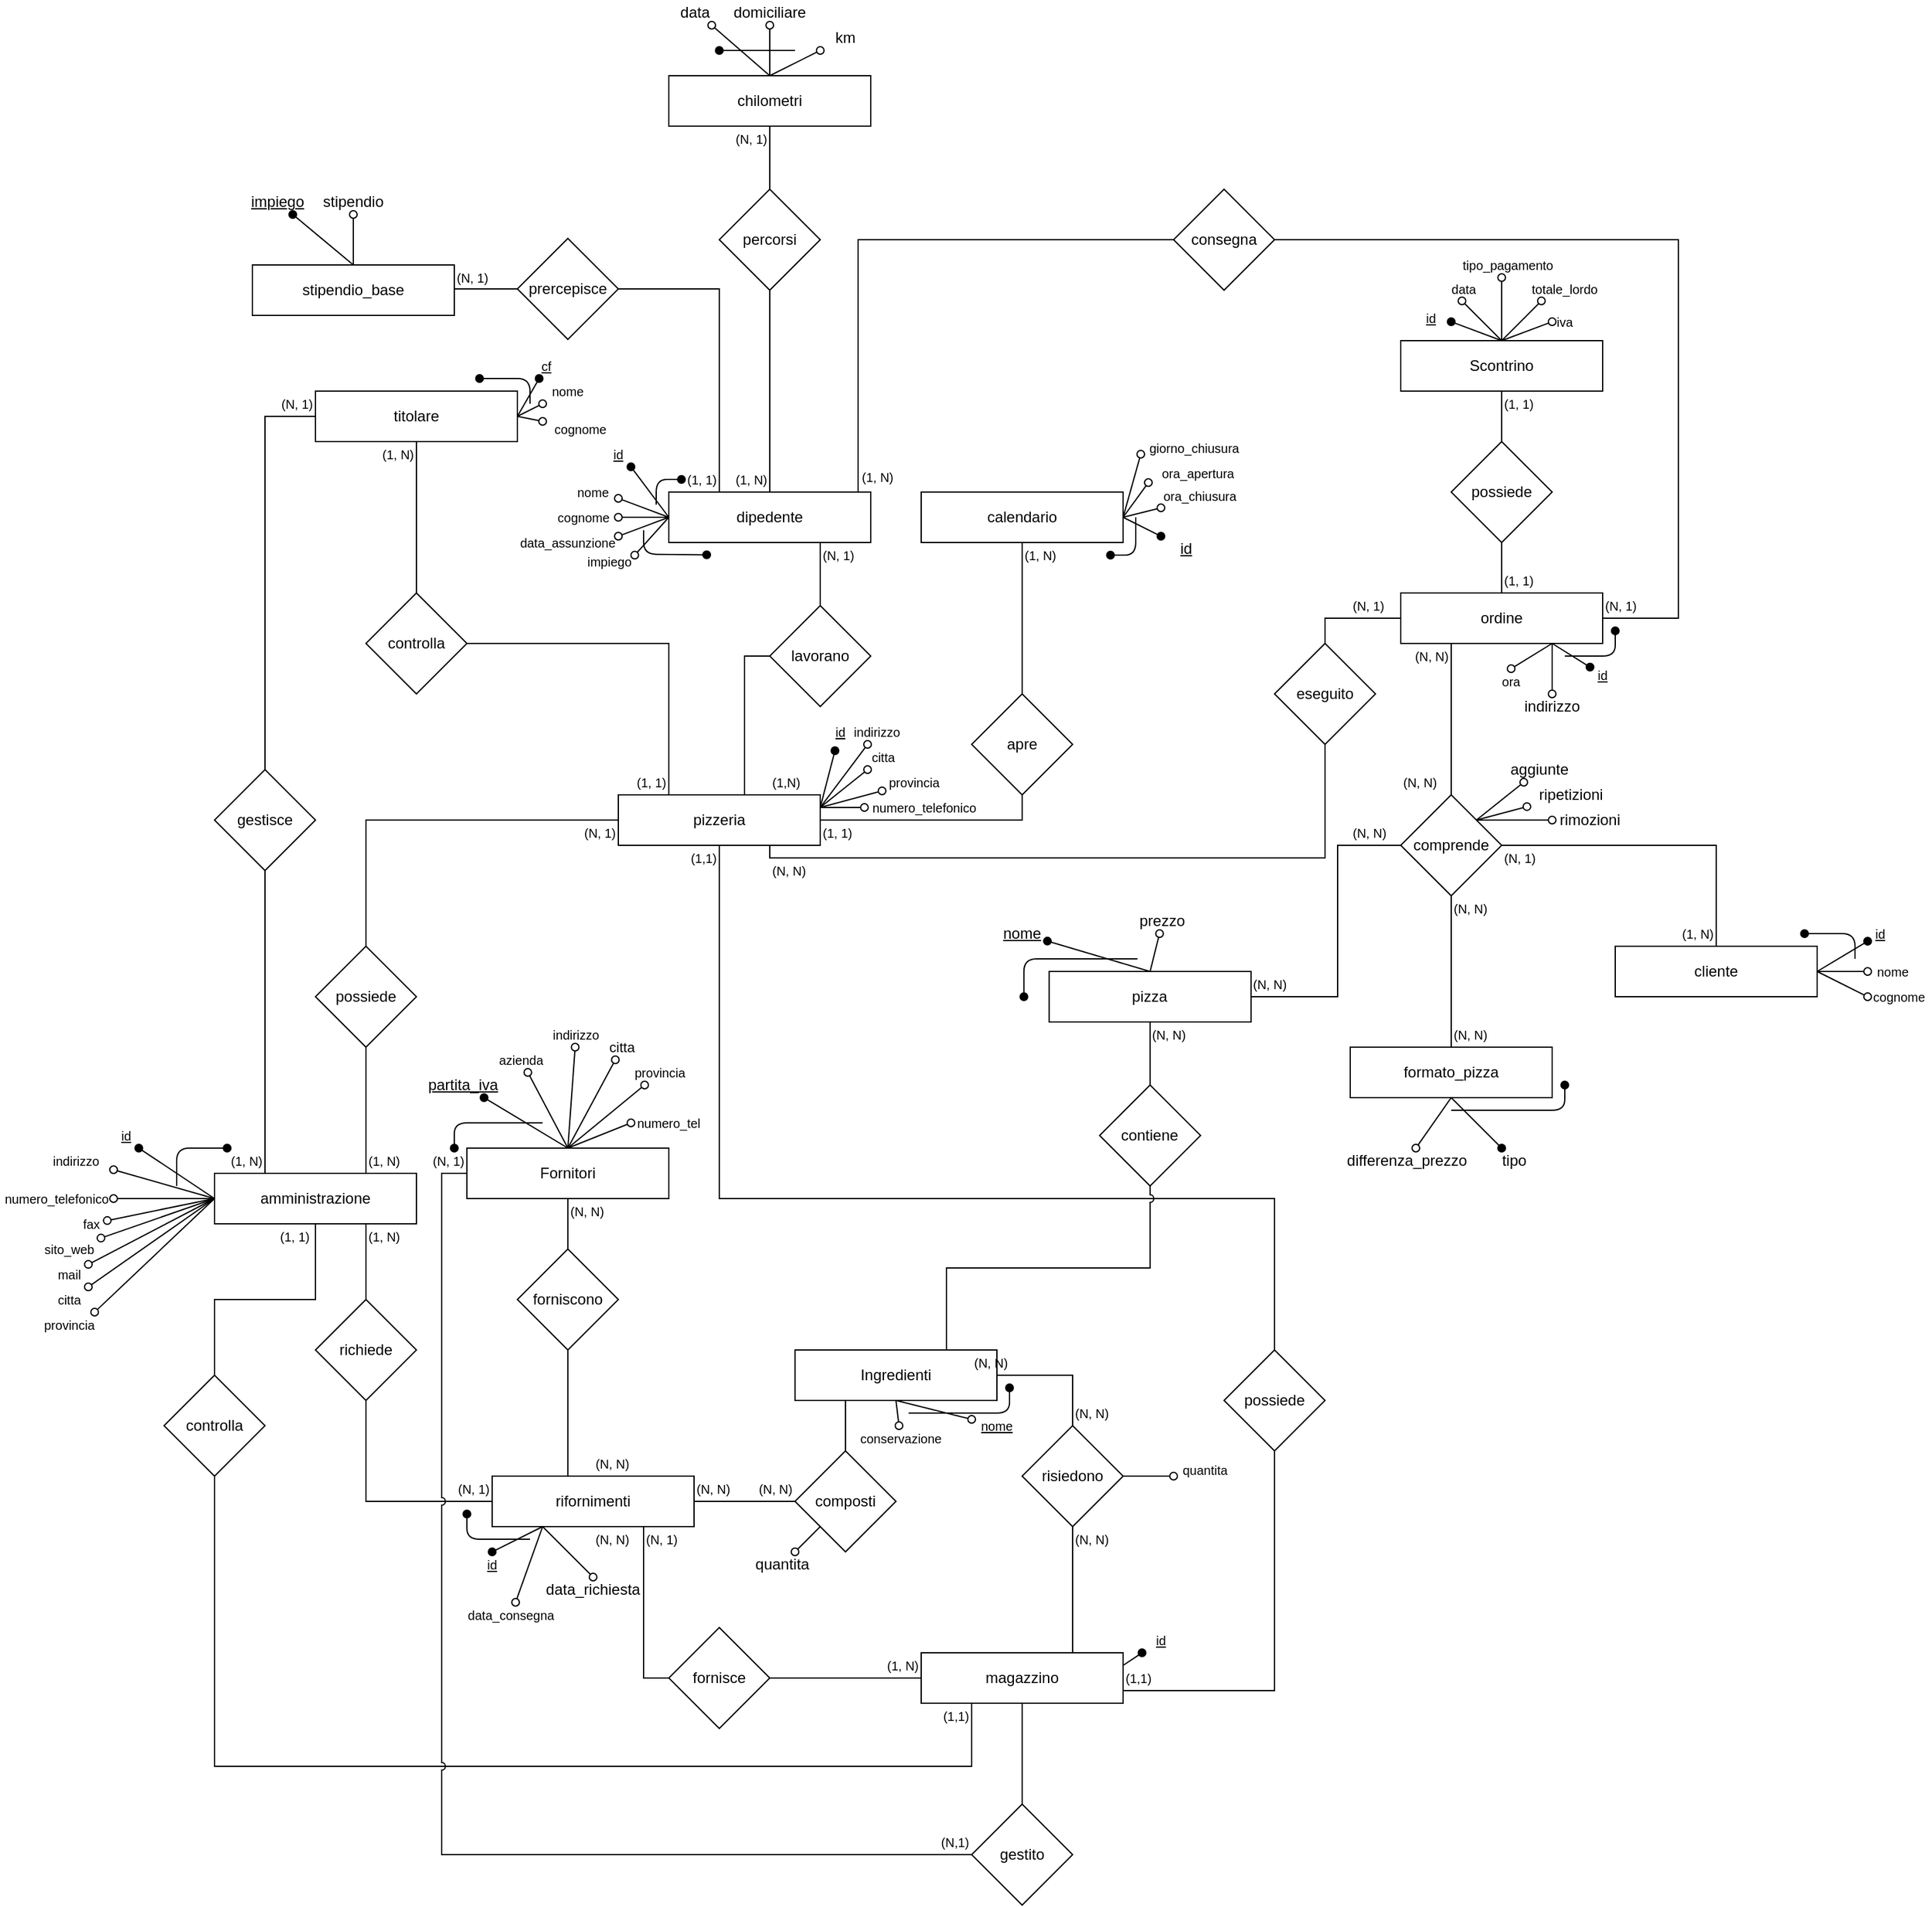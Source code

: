 <mxfile version="13.9.9" type="device"><diagram name="Page-1" id="2ca16b54-16f6-2749-3443-fa8db7711227"><mxGraphModel dx="692" dy="2738" grid="1" gridSize="10" guides="1" tooltips="1" connect="1" arrows="1" fold="1" page="1" pageScale="1" pageWidth="1600" pageHeight="1200" background="#ffffff" math="0" shadow="0"><root><object label="" id="0"><mxCell/></object><mxCell id="1" parent="0"/><mxCell id="9mXv8zvgaN7U7HCYG5al-2" value="dipedente" style="whiteSpace=wrap;html=1;align=center;comic=0;treeMoving=0;metaEdit=0;noLabel=0;portConstraintRotation=0;rounded=0;glass=0;sketch=0;shadow=0;" parent="1" vertex="1"><mxGeometry x="760" y="360" width="160" height="40" as="geometry"/></mxCell><mxCell id="9mXv8zvgaN7U7HCYG5al-3" value="titolare" style="whiteSpace=wrap;html=1;align=center;comic=0;treeMoving=0;metaEdit=0;noLabel=0;portConstraintRotation=0;rounded=0;glass=0;sketch=0;shadow=0;" parent="1" vertex="1"><mxGeometry x="480" y="280" width="160" height="40" as="geometry"/></mxCell><mxCell id="gAKtSvQvQQ-9t6ftU_mF-4" value="pizzeria" style="whiteSpace=wrap;html=1;align=center;comic=0;treeMoving=0;metaEdit=0;noLabel=0;portConstraintRotation=0;rounded=0;glass=0;sketch=0;shadow=0;" parent="1" vertex="1"><mxGeometry x="720" y="600" width="160" height="40" as="geometry"/></mxCell><mxCell id="gAKtSvQvQQ-9t6ftU_mF-5" value="lavorano" style="rhombus;whiteSpace=wrap;html=1;" parent="1" vertex="1"><mxGeometry x="840" y="450" width="80" height="80" as="geometry"/></mxCell><mxCell id="gAKtSvQvQQ-9t6ftU_mF-6" value="" style="endArrow=none;html=1;entryX=0;entryY=0;entryDx=0;entryDy=0;exitX=0.5;exitY=0;exitDx=0;exitDy=0;" parent="1" source="gAKtSvQvQQ-9t6ftU_mF-5" target="ZistxDltWGynmgIqTzyO-89" edge="1"><mxGeometry width="50" height="50" relative="1" as="geometry"><mxPoint x="810" y="410" as="sourcePoint"/><mxPoint x="800" y="410" as="targetPoint"/></mxGeometry></mxCell><mxCell id="gAKtSvQvQQ-9t6ftU_mF-8" value="" style="endArrow=none;html=1;entryX=0;entryY=0.5;entryDx=0;entryDy=0;exitX=0.5;exitY=0;exitDx=0;exitDy=0;edgeStyle=elbowEdgeStyle;rounded=0;" parent="1" source="gAKtSvQvQQ-9t6ftU_mF-4" target="gAKtSvQvQQ-9t6ftU_mF-5" edge="1"><mxGeometry width="50" height="50" relative="1" as="geometry"><mxPoint x="820" y="510" as="sourcePoint"/><mxPoint x="880" y="410" as="targetPoint"/><Array as="points"><mxPoint x="820" y="560"/></Array></mxGeometry></mxCell><mxCell id="gAKtSvQvQQ-9t6ftU_mF-9" value="consegna" style="rhombus;whiteSpace=wrap;html=1;" parent="1" vertex="1"><mxGeometry x="1160" y="120" width="80" height="80" as="geometry"/></mxCell><mxCell id="gAKtSvQvQQ-9t6ftU_mF-10" value="" style="endArrow=none;html=1;exitX=0.75;exitY=0;exitDx=0;exitDy=0;entryX=0;entryY=0.5;entryDx=0;entryDy=0;edgeStyle=elbowEdgeStyle;rounded=0;" parent="1" source="9mXv8zvgaN7U7HCYG5al-2" target="gAKtSvQvQQ-9t6ftU_mF-9" edge="1"><mxGeometry width="50" height="50" relative="1" as="geometry"><mxPoint x="880" y="240" as="sourcePoint"/><mxPoint x="940" y="170" as="targetPoint"/><Array as="points"><mxPoint x="910" y="290"/></Array></mxGeometry></mxCell><mxCell id="gAKtSvQvQQ-9t6ftU_mF-12" value="controlla" style="rhombus;whiteSpace=wrap;html=1;" parent="1" vertex="1"><mxGeometry x="520" y="440" width="80" height="80" as="geometry"/></mxCell><mxCell id="gAKtSvQvQQ-9t6ftU_mF-13" value="" style="endArrow=none;html=1;exitX=1;exitY=1;exitDx=0;exitDy=0;entryX=1;entryY=0.5;entryDx=0;entryDy=0;edgeStyle=elbowEdgeStyle;rounded=0;elbow=vertical;" parent="1" source="ZistxDltWGynmgIqTzyO-111" target="gAKtSvQvQQ-9t6ftU_mF-12" edge="1"><mxGeometry width="50" height="50" relative="1" as="geometry"><mxPoint x="970" y="520" as="sourcePoint"/><mxPoint x="1020" y="470" as="targetPoint"/><Array as="points"><mxPoint x="690" y="480"/></Array></mxGeometry></mxCell><mxCell id="gAKtSvQvQQ-9t6ftU_mF-16" value="Scontrino" style="whiteSpace=wrap;html=1;align=center;comic=0;treeMoving=0;metaEdit=0;noLabel=0;portConstraintRotation=0;rounded=0;glass=0;sketch=0;shadow=0;" parent="1" vertex="1"><mxGeometry x="1340" y="240" width="160" height="40" as="geometry"/></mxCell><mxCell id="gAKtSvQvQQ-9t6ftU_mF-17" value="ordine" style="whiteSpace=wrap;html=1;align=center;comic=0;treeMoving=0;metaEdit=0;noLabel=0;portConstraintRotation=0;rounded=0;glass=0;sketch=0;shadow=0;" parent="1" vertex="1"><mxGeometry x="1340" y="440" width="160" height="40" as="geometry"/></mxCell><mxCell id="gAKtSvQvQQ-9t6ftU_mF-22" value="possiede" style="rhombus;whiteSpace=wrap;html=1;" parent="1" vertex="1"><mxGeometry x="1380" y="320" width="80" height="80" as="geometry"/></mxCell><mxCell id="gAKtSvQvQQ-9t6ftU_mF-23" value="" style="endArrow=none;html=1;entryX=0.5;entryY=1;entryDx=0;entryDy=0;exitX=0.5;exitY=0;exitDx=0;exitDy=0;" parent="1" source="gAKtSvQvQQ-9t6ftU_mF-22" target="gAKtSvQvQQ-9t6ftU_mF-16" edge="1"><mxGeometry width="50" height="50" relative="1" as="geometry"><mxPoint x="940" y="530" as="sourcePoint"/><mxPoint x="990" y="480" as="targetPoint"/></mxGeometry></mxCell><mxCell id="gAKtSvQvQQ-9t6ftU_mF-24" value="" style="endArrow=none;html=1;entryX=0.5;entryY=1;entryDx=0;entryDy=0;exitX=0.5;exitY=0;exitDx=0;exitDy=0;" parent="1" source="gAKtSvQvQQ-9t6ftU_mF-17" target="gAKtSvQvQQ-9t6ftU_mF-22" edge="1"><mxGeometry width="50" height="50" relative="1" as="geometry"><mxPoint x="1450" y="540" as="sourcePoint"/><mxPoint x="1460" y="530" as="targetPoint"/></mxGeometry></mxCell><mxCell id="gAKtSvQvQQ-9t6ftU_mF-33" value="amministrazione" style="whiteSpace=wrap;html=1;align=center;comic=0;treeMoving=0;metaEdit=0;noLabel=0;portConstraintRotation=0;rounded=0;glass=0;sketch=0;shadow=0;" parent="1" vertex="1"><mxGeometry x="400" y="900" width="160" height="40" as="geometry"/></mxCell><mxCell id="gAKtSvQvQQ-9t6ftU_mF-34" value="possiede" style="rhombus;whiteSpace=wrap;html=1;" parent="1" vertex="1"><mxGeometry x="480" y="720" width="80" height="80" as="geometry"/></mxCell><mxCell id="gAKtSvQvQQ-9t6ftU_mF-35" value="" style="endArrow=none;html=1;exitX=0.75;exitY=0;exitDx=0;exitDy=0;entryX=0.5;entryY=1;entryDx=0;entryDy=0;" parent="1" source="gAKtSvQvQQ-9t6ftU_mF-33" target="gAKtSvQvQQ-9t6ftU_mF-34" edge="1"><mxGeometry width="50" height="50" relative="1" as="geometry"><mxPoint x="920" y="1040" as="sourcePoint"/><mxPoint x="970" y="990" as="targetPoint"/></mxGeometry></mxCell><mxCell id="gAKtSvQvQQ-9t6ftU_mF-36" value="" style="endArrow=none;html=1;exitX=0.5;exitY=0;exitDx=0;exitDy=0;entryX=0;entryY=0.5;entryDx=0;entryDy=0;edgeStyle=elbowEdgeStyle;elbow=vertical;rounded=0;" parent="1" source="gAKtSvQvQQ-9t6ftU_mF-34" target="gAKtSvQvQQ-9t6ftU_mF-4" edge="1"><mxGeometry width="50" height="50" relative="1" as="geometry"><mxPoint x="920" y="880" as="sourcePoint"/><mxPoint x="970" y="830" as="targetPoint"/><Array as="points"><mxPoint x="640" y="620"/></Array></mxGeometry></mxCell><mxCell id="gAKtSvQvQQ-9t6ftU_mF-37" value="magazzino" style="whiteSpace=wrap;html=1;align=center;comic=0;treeMoving=0;metaEdit=0;noLabel=0;portConstraintRotation=0;rounded=0;glass=0;sketch=0;shadow=0;" parent="1" vertex="1"><mxGeometry x="960" y="1280" width="160" height="40" as="geometry"/></mxCell><mxCell id="gAKtSvQvQQ-9t6ftU_mF-42" value="controlla" style="rhombus;whiteSpace=wrap;html=1;" parent="1" vertex="1"><mxGeometry x="360" y="1060" width="80" height="80" as="geometry"/></mxCell><mxCell id="gAKtSvQvQQ-9t6ftU_mF-44" value="" style="endArrow=none;html=1;exitX=0.5;exitY=1;exitDx=0;exitDy=0;entryX=0.25;entryY=1;entryDx=0;entryDy=0;edgeStyle=elbowEdgeStyle;rounded=0;elbow=vertical;" parent="1" source="gAKtSvQvQQ-9t6ftU_mF-42" target="gAKtSvQvQQ-9t6ftU_mF-37" edge="1"><mxGeometry width="50" height="50" relative="1" as="geometry"><mxPoint x="900" y="870" as="sourcePoint"/><mxPoint x="856.16" y="1440.68" as="targetPoint"/><Array as="points"><mxPoint x="710" y="1370"/></Array></mxGeometry></mxCell><mxCell id="gAKtSvQvQQ-9t6ftU_mF-45" value="possiede" style="rhombus;whiteSpace=wrap;html=1;" parent="1" vertex="1"><mxGeometry x="1200" y="1040" width="80" height="80" as="geometry"/></mxCell><mxCell id="gAKtSvQvQQ-9t6ftU_mF-46" value="" style="endArrow=none;html=1;exitX=1;exitY=0.75;exitDx=0;exitDy=0;edgeStyle=elbowEdgeStyle;rounded=0;elbow=vertical;entryX=0.5;entryY=1;entryDx=0;entryDy=0;" parent="1" source="gAKtSvQvQQ-9t6ftU_mF-37" target="gAKtSvQvQQ-9t6ftU_mF-45" edge="1"><mxGeometry width="50" height="50" relative="1" as="geometry"><mxPoint x="1240" y="1420" as="sourcePoint"/><mxPoint x="1160" y="990" as="targetPoint"/><Array as="points"><mxPoint x="1200" y="1310"/><mxPoint x="1230" y="1290"/></Array></mxGeometry></mxCell><mxCell id="gAKtSvQvQQ-9t6ftU_mF-47" value="" style="endArrow=none;html=1;exitX=0.5;exitY=0;exitDx=0;exitDy=0;entryX=0.5;entryY=1;entryDx=0;entryDy=0;edgeStyle=elbowEdgeStyle;rounded=0;elbow=vertical;" parent="1" source="gAKtSvQvQQ-9t6ftU_mF-45" target="gAKtSvQvQQ-9t6ftU_mF-4" edge="1"><mxGeometry width="50" height="50" relative="1" as="geometry"><mxPoint x="900" y="750" as="sourcePoint"/><mxPoint x="779" y="562" as="targetPoint"/><Array as="points"><mxPoint x="1060" y="920"/></Array></mxGeometry></mxCell><mxCell id="gAKtSvQvQQ-9t6ftU_mF-48" value="calendario" style="whiteSpace=wrap;html=1;align=center;comic=0;treeMoving=0;metaEdit=0;noLabel=0;portConstraintRotation=0;rounded=0;glass=0;sketch=0;shadow=0;" parent="1" vertex="1"><mxGeometry x="960" y="360" width="160" height="40" as="geometry"/></mxCell><mxCell id="gAKtSvQvQQ-9t6ftU_mF-49" value="apre" style="rhombus;whiteSpace=wrap;html=1;" parent="1" vertex="1"><mxGeometry x="1000" y="520" width="80" height="80" as="geometry"/></mxCell><mxCell id="gAKtSvQvQQ-9t6ftU_mF-50" value="" style="endArrow=none;html=1;exitX=0.5;exitY=1;exitDx=0;exitDy=0;entryX=0.5;entryY=0;entryDx=0;entryDy=0;edgeStyle=elbowEdgeStyle;rounded=0;" parent="1" source="gAKtSvQvQQ-9t6ftU_mF-48" target="gAKtSvQvQQ-9t6ftU_mF-49" edge="1"><mxGeometry width="50" height="50" relative="1" as="geometry"><mxPoint x="530" y="550" as="sourcePoint"/><mxPoint x="590" y="550" as="targetPoint"/><Array as="points"><mxPoint x="1040" y="460"/></Array></mxGeometry></mxCell><mxCell id="gAKtSvQvQQ-9t6ftU_mF-53" value="" style="endArrow=none;html=1;entryX=1;entryY=0.5;entryDx=0;entryDy=0;exitX=1;exitY=0.5;exitDx=0;exitDy=0;edgeStyle=elbowEdgeStyle;rounded=0;" parent="1" source="gAKtSvQvQQ-9t6ftU_mF-17" target="gAKtSvQvQQ-9t6ftU_mF-9" edge="1"><mxGeometry width="50" height="50" relative="1" as="geometry"><mxPoint x="980" y="650" as="sourcePoint"/><mxPoint x="1030" y="600" as="targetPoint"/><Array as="points"><mxPoint x="1560" y="310"/></Array></mxGeometry></mxCell><mxCell id="gAKtSvQvQQ-9t6ftU_mF-55" value="" style="endArrow=none;html=1;entryX=0.5;entryY=1;entryDx=0;entryDy=0;edgeStyle=elbowEdgeStyle;rounded=0;exitX=1;exitY=0.5;exitDx=0;exitDy=0;" parent="1" source="gAKtSvQvQQ-9t6ftU_mF-4" target="gAKtSvQvQQ-9t6ftU_mF-49" edge="1"><mxGeometry width="50" height="50" relative="1" as="geometry"><mxPoint x="890" y="620" as="sourcePoint"/><mxPoint x="750" y="600" as="targetPoint"/><Array as="points"><mxPoint x="1040" y="600"/></Array></mxGeometry></mxCell><mxCell id="gAKtSvQvQQ-9t6ftU_mF-56" value="" style="endArrow=none;html=1;entryX=0.5;entryY=1;entryDx=0;entryDy=0;exitX=0.5;exitY=0;exitDx=0;exitDy=0;" parent="1" source="gAKtSvQvQQ-9t6ftU_mF-12" target="9mXv8zvgaN7U7HCYG5al-3" edge="1"><mxGeometry width="50" height="50" relative="1" as="geometry"><mxPoint x="460" y="420" as="sourcePoint"/><mxPoint x="510" y="370" as="targetPoint"/></mxGeometry></mxCell><mxCell id="gAKtSvQvQQ-9t6ftU_mF-57" value="gestisce" style="rhombus;whiteSpace=wrap;html=1;" parent="1" vertex="1"><mxGeometry x="400" y="580" width="80" height="80" as="geometry"/></mxCell><mxCell id="gAKtSvQvQQ-9t6ftU_mF-58" value="" style="endArrow=none;html=1;exitX=0.25;exitY=0;exitDx=0;exitDy=0;entryX=0.5;entryY=1;entryDx=0;entryDy=0;edgeStyle=orthogonalEdgeStyle;rounded=0;" parent="1" source="gAKtSvQvQQ-9t6ftU_mF-33" target="gAKtSvQvQQ-9t6ftU_mF-57" edge="1"><mxGeometry width="50" height="50" relative="1" as="geometry"><mxPoint x="520" y="960" as="sourcePoint"/><mxPoint x="240" y="660" as="targetPoint"/><Array as="points"><mxPoint x="440" y="760"/><mxPoint x="440" y="760"/></Array></mxGeometry></mxCell><mxCell id="gAKtSvQvQQ-9t6ftU_mF-59" value="" style="endArrow=none;html=1;edgeStyle=elbowEdgeStyle;rounded=0;exitX=0.5;exitY=0;exitDx=0;exitDy=0;entryX=0;entryY=0.5;entryDx=0;entryDy=0;" parent="1" source="gAKtSvQvQQ-9t6ftU_mF-57" target="9mXv8zvgaN7U7HCYG5al-3" edge="1"><mxGeometry width="50" height="50" relative="1" as="geometry"><mxPoint x="240" y="550" as="sourcePoint"/><mxPoint x="350" y="260" as="targetPoint"/><Array as="points"><mxPoint x="440" y="440"/></Array></mxGeometry></mxCell><mxCell id="gAKtSvQvQQ-9t6ftU_mF-60" value="rifornimenti" style="whiteSpace=wrap;html=1;align=center;comic=0;treeMoving=0;metaEdit=0;noLabel=0;portConstraintRotation=0;rounded=0;glass=0;sketch=0;shadow=0;" parent="1" vertex="1"><mxGeometry x="620" y="1140" width="160" height="40" as="geometry"/></mxCell><mxCell id="gAKtSvQvQQ-9t6ftU_mF-61" value="Fornitori" style="whiteSpace=wrap;html=1;align=center;comic=0;treeMoving=0;metaEdit=0;noLabel=0;portConstraintRotation=0;rounded=0;glass=0;sketch=0;shadow=0;" parent="1" vertex="1"><mxGeometry x="600" y="880" width="160" height="40" as="geometry"/></mxCell><mxCell id="gAKtSvQvQQ-9t6ftU_mF-62" value="forniscono" style="rhombus;whiteSpace=wrap;html=1;" parent="1" vertex="1"><mxGeometry x="640" y="960" width="80" height="80" as="geometry"/></mxCell><mxCell id="gAKtSvQvQQ-9t6ftU_mF-63" value="" style="endArrow=none;html=1;exitX=0.5;exitY=0;exitDx=0;exitDy=0;entryX=0.5;entryY=1;entryDx=0;entryDy=0;edgeStyle=elbowEdgeStyle;rounded=0;" parent="1" source="gAKtSvQvQQ-9t6ftU_mF-60" target="gAKtSvQvQQ-9t6ftU_mF-62" edge="1"><mxGeometry width="50" height="50" relative="1" as="geometry"><mxPoint x="700" y="900" as="sourcePoint"/><mxPoint x="750" y="850" as="targetPoint"/><Array as="points"><mxPoint x="680" y="1110"/></Array></mxGeometry></mxCell><mxCell id="gAKtSvQvQQ-9t6ftU_mF-64" value="" style="endArrow=none;html=1;exitX=0.5;exitY=0;exitDx=0;exitDy=0;entryX=0.5;entryY=1;entryDx=0;entryDy=0;" parent="1" source="gAKtSvQvQQ-9t6ftU_mF-62" target="gAKtSvQvQQ-9t6ftU_mF-61" edge="1"><mxGeometry width="50" height="50" relative="1" as="geometry"><mxPoint x="700" y="840" as="sourcePoint"/><mxPoint x="750" y="790" as="targetPoint"/></mxGeometry></mxCell><mxCell id="gAKtSvQvQQ-9t6ftU_mF-65" value="fornisce" style="rhombus;whiteSpace=wrap;html=1;" parent="1" vertex="1"><mxGeometry x="760" y="1260" width="80" height="80" as="geometry"/></mxCell><mxCell id="gAKtSvQvQQ-9t6ftU_mF-68" value="" style="endArrow=none;html=1;exitX=1;exitY=0.5;exitDx=0;exitDy=0;entryX=0;entryY=0.5;entryDx=0;entryDy=0;edgeStyle=elbowEdgeStyle;rounded=0;" parent="1" source="gAKtSvQvQQ-9t6ftU_mF-65" target="gAKtSvQvQQ-9t6ftU_mF-37" edge="1"><mxGeometry width="50" height="50" relative="1" as="geometry"><mxPoint x="700" y="1140" as="sourcePoint"/><mxPoint x="840" y="1430" as="targetPoint"/><Array as="points"><mxPoint x="860" y="1300"/><mxPoint x="720" y="1420"/></Array></mxGeometry></mxCell><mxCell id="gAKtSvQvQQ-9t6ftU_mF-69" value="gestito" style="rhombus;whiteSpace=wrap;html=1;" parent="1" vertex="1"><mxGeometry x="1000" y="1400" width="80" height="80" as="geometry"/></mxCell><mxCell id="gAKtSvQvQQ-9t6ftU_mF-70" value="" style="endArrow=none;html=1;exitX=0.5;exitY=0;exitDx=0;exitDy=0;entryX=0.5;entryY=1;entryDx=0;entryDy=0;edgeStyle=elbowEdgeStyle;rounded=0;" parent="1" source="gAKtSvQvQQ-9t6ftU_mF-69" target="gAKtSvQvQQ-9t6ftU_mF-37" edge="1"><mxGeometry width="50" height="50" relative="1" as="geometry"><mxPoint x="900" y="1090" as="sourcePoint"/><mxPoint x="920" y="1320" as="targetPoint"/><Array as="points"><mxPoint x="1040" y="1340"/></Array></mxGeometry></mxCell><mxCell id="gAKtSvQvQQ-9t6ftU_mF-72" value="Ingredienti" style="whiteSpace=wrap;html=1;align=center;comic=0;treeMoving=0;metaEdit=0;noLabel=0;portConstraintRotation=0;rounded=0;glass=0;sketch=0;shadow=0;" parent="1" vertex="1"><mxGeometry x="860" y="1040" width="160" height="40" as="geometry"/></mxCell><mxCell id="gAKtSvQvQQ-9t6ftU_mF-77" value="" style="endArrow=none;html=1;exitX=0.5;exitY=0;exitDx=0;exitDy=0;entryX=0.5;entryY=1;entryDx=0;entryDy=0;edgeStyle=elbowEdgeStyle;rounded=0;elbow=vertical;" parent="1" source="gAKtSvQvQQ-9t6ftU_mF-42" target="gAKtSvQvQQ-9t6ftU_mF-33" edge="1"><mxGeometry width="50" height="50" relative="1" as="geometry"><mxPoint x="910" y="1270" as="sourcePoint"/><mxPoint x="960" y="1220" as="targetPoint"/></mxGeometry></mxCell><mxCell id="gAKtSvQvQQ-9t6ftU_mF-78" value="" style="endArrow=none;html=1;exitX=0;exitY=0.5;exitDx=0;exitDy=0;entryX=0.75;entryY=1;entryDx=0;entryDy=0;edgeStyle=orthogonalEdgeStyle;rounded=0;" parent="1" source="gAKtSvQvQQ-9t6ftU_mF-65" target="gAKtSvQvQQ-9t6ftU_mF-60" edge="1"><mxGeometry width="50" height="50" relative="1" as="geometry"><mxPoint x="780" y="1300" as="sourcePoint"/><mxPoint x="1020" y="1200" as="targetPoint"/></mxGeometry></mxCell><mxCell id="gAKtSvQvQQ-9t6ftU_mF-79" value="composti" style="rhombus;whiteSpace=wrap;html=1;" parent="1" vertex="1"><mxGeometry x="860" y="1120" width="80" height="80" as="geometry"/></mxCell><mxCell id="gAKtSvQvQQ-9t6ftU_mF-80" value="" style="endArrow=none;html=1;exitX=1;exitY=0.5;exitDx=0;exitDy=0;entryX=0;entryY=0.5;entryDx=0;entryDy=0;" parent="1" source="gAKtSvQvQQ-9t6ftU_mF-60" target="gAKtSvQvQQ-9t6ftU_mF-79" edge="1"><mxGeometry width="50" height="50" relative="1" as="geometry"><mxPoint x="880" y="1210" as="sourcePoint"/><mxPoint x="930" y="1160" as="targetPoint"/></mxGeometry></mxCell><mxCell id="gAKtSvQvQQ-9t6ftU_mF-81" value="" style="endArrow=none;html=1;exitX=0.5;exitY=0;exitDx=0;exitDy=0;entryX=0.25;entryY=1;entryDx=0;entryDy=0;" parent="1" source="gAKtSvQvQQ-9t6ftU_mF-79" target="gAKtSvQvQQ-9t6ftU_mF-72" edge="1"><mxGeometry width="50" height="50" relative="1" as="geometry"><mxPoint x="900" y="1210" as="sourcePoint"/><mxPoint x="950" y="1160" as="targetPoint"/></mxGeometry></mxCell><mxCell id="gAKtSvQvQQ-9t6ftU_mF-82" value="risiedono" style="rhombus;whiteSpace=wrap;html=1;" parent="1" vertex="1"><mxGeometry x="1040" y="1100" width="80" height="80" as="geometry"/></mxCell><mxCell id="gAKtSvQvQQ-9t6ftU_mF-83" value="" style="endArrow=none;html=1;entryX=1;entryY=0.5;entryDx=0;entryDy=0;exitX=0.5;exitY=0;exitDx=0;exitDy=0;edgeStyle=orthogonalEdgeStyle;rounded=0;" parent="1" source="gAKtSvQvQQ-9t6ftU_mF-82" target="gAKtSvQvQQ-9t6ftU_mF-72" edge="1"><mxGeometry width="50" height="50" relative="1" as="geometry"><mxPoint x="1080" y="1280" as="sourcePoint"/><mxPoint x="1130" y="1230" as="targetPoint"/></mxGeometry></mxCell><mxCell id="gAKtSvQvQQ-9t6ftU_mF-84" value="" style="endArrow=none;html=1;entryX=0.5;entryY=1;entryDx=0;entryDy=0;exitX=0.75;exitY=0;exitDx=0;exitDy=0;" parent="1" source="gAKtSvQvQQ-9t6ftU_mF-37" target="gAKtSvQvQQ-9t6ftU_mF-82" edge="1"><mxGeometry width="50" height="50" relative="1" as="geometry"><mxPoint x="1110" y="1250" as="sourcePoint"/><mxPoint x="1130" y="1230" as="targetPoint"/></mxGeometry></mxCell><mxCell id="ZistxDltWGynmgIqTzyO-13" value="" style="endArrow=none;html=1;fillColor=#000000;entryX=0;entryY=0.5;entryDx=0;entryDy=0;exitX=1;exitY=1;exitDx=0;exitDy=0;startArrow=oval;startFill=1;" parent="1" source="DjmNMDqrwcw7-xQL_70S-7" target="9mXv8zvgaN7U7HCYG5al-2" edge="1"><mxGeometry width="50" height="50" relative="1" as="geometry"><mxPoint x="728.536" y="338.536" as="sourcePoint"/><mxPoint x="790" y="350" as="targetPoint"/></mxGeometry></mxCell><mxCell id="ZistxDltWGynmgIqTzyO-15" value="" style="endArrow=oval;html=1;fillColor=#000000;exitX=0;exitY=0.5;exitDx=0;exitDy=0;entryX=1;entryY=1;entryDx=0;entryDy=0;endFill=0;" parent="1" source="9mXv8zvgaN7U7HCYG5al-2" target="DjmNMDqrwcw7-xQL_70S-5" edge="1"><mxGeometry width="50" height="50" relative="1" as="geometry"><mxPoint x="740" y="400" as="sourcePoint"/><mxPoint x="718.536" y="368.536" as="targetPoint"/></mxGeometry></mxCell><mxCell id="ZistxDltWGynmgIqTzyO-18" value="" style="endArrow=oval;html=1;fillColor=#000000;exitX=0;exitY=0.5;exitDx=0;exitDy=0;entryX=1;entryY=0.5;entryDx=0;entryDy=0;endFill=0;" parent="1" source="9mXv8zvgaN7U7HCYG5al-2" target="DjmNMDqrwcw7-xQL_70S-4" edge="1"><mxGeometry width="50" height="50" relative="1" as="geometry"><mxPoint x="740" y="400" as="sourcePoint"/><mxPoint x="720" y="395" as="targetPoint"/></mxGeometry></mxCell><mxCell id="ZistxDltWGynmgIqTzyO-20" value="" style="endArrow=oval;html=1;fillColor=#000000;exitX=0;exitY=0.5;exitDx=0;exitDy=0;entryX=1;entryY=0;entryDx=0;entryDy=0;endFill=0;" parent="1" source="9mXv8zvgaN7U7HCYG5al-2" target="DjmNMDqrwcw7-xQL_70S-3" edge="1"><mxGeometry width="50" height="50" relative="1" as="geometry"><mxPoint x="740" y="400" as="sourcePoint"/><mxPoint x="728.536" y="421.464" as="targetPoint"/></mxGeometry></mxCell><mxCell id="ZistxDltWGynmgIqTzyO-25" value="" style="endArrow=oval;html=1;fillColor=#000000;fontSize=10;exitX=1;exitY=0.5;exitDx=0;exitDy=0;endFill=0;entryX=0;entryY=1;entryDx=0;entryDy=0;" parent="1" source="gAKtSvQvQQ-9t6ftU_mF-48" edge="1" target="ZistxDltWGynmgIqTzyO-27"><mxGeometry width="50" height="50" relative="1" as="geometry"><mxPoint x="1030" y="360" as="sourcePoint"/><mxPoint x="1151" y="349" as="targetPoint"/></mxGeometry></mxCell><mxCell id="ZistxDltWGynmgIqTzyO-27" value="giorno_chiusura" style="text;html=1;strokeColor=none;fillColor=none;align=right;verticalAlign=middle;whiteSpace=wrap;rounded=0;fontSize=10;" parent="1" vertex="1"><mxGeometry x="1134" y="320" width="80" height="10" as="geometry"/></mxCell><mxCell id="ZistxDltWGynmgIqTzyO-28" value="" style="endArrow=oval;html=1;fillColor=#000000;fontSize=10;endFill=0;entryX=0;entryY=1;entryDx=0;entryDy=0;" parent="1" edge="1" target="ZistxDltWGynmgIqTzyO-30"><mxGeometry width="50" height="50" relative="1" as="geometry"><mxPoint x="1120" y="380" as="sourcePoint"/><mxPoint x="1160" y="380" as="targetPoint"/></mxGeometry></mxCell><mxCell id="ZistxDltWGynmgIqTzyO-30" value="ora_apertura" style="text;html=1;strokeColor=none;fillColor=none;align=right;verticalAlign=middle;whiteSpace=wrap;rounded=0;fontSize=10;" parent="1" vertex="1"><mxGeometry x="1140" y="337.5" width="70" height="15" as="geometry"/></mxCell><mxCell id="ZistxDltWGynmgIqTzyO-31" value="" style="endArrow=oval;html=1;fillColor=#000000;fontSize=10;exitX=1;exitY=0.5;exitDx=0;exitDy=0;endFill=0;entryX=0;entryY=1;entryDx=0;entryDy=0;" parent="1" source="gAKtSvQvQQ-9t6ftU_mF-48" edge="1" target="ZistxDltWGynmgIqTzyO-33"><mxGeometry width="50" height="50" relative="1" as="geometry"><mxPoint x="1170" y="360" as="sourcePoint"/><mxPoint x="1151.464" y="411.464" as="targetPoint"/></mxGeometry></mxCell><mxCell id="ZistxDltWGynmgIqTzyO-33" value="ora_chiusura" style="text;html=1;strokeColor=none;fillColor=none;align=left;verticalAlign=middle;whiteSpace=wrap;rounded=0;fontSize=10;" parent="1" vertex="1"><mxGeometry x="1150" y="352.5" width="60" height="20" as="geometry"/></mxCell><mxCell id="ZistxDltWGynmgIqTzyO-34" value="" style="endArrow=oval;html=1;fillColor=#000000;fontSize=10;endFill=1;" parent="1" target="iCJ9-uat9-6XSvcYeku3-4" edge="1"><mxGeometry width="50" height="50" relative="1" as="geometry"><mxPoint x="880" y="610" as="sourcePoint"/><mxPoint x="893.876" y="549.872" as="targetPoint"/></mxGeometry></mxCell><mxCell id="ZistxDltWGynmgIqTzyO-37" value="" style="endArrow=oval;html=1;fillColor=#000000;fontSize=10;endFill=0;" parent="1" target="iCJ9-uat9-6XSvcYeku3-5" edge="1"><mxGeometry width="50" height="50" relative="1" as="geometry"><mxPoint x="880" y="610" as="sourcePoint"/><mxPoint x="912.316" y="559.218" as="targetPoint"/></mxGeometry></mxCell><mxCell id="ZistxDltWGynmgIqTzyO-40" value="" style="endArrow=oval;html=1;fillColor=#000000;fontSize=10;exitX=1;exitY=0.25;exitDx=0;exitDy=0;endFill=0;" parent="1" source="gAKtSvQvQQ-9t6ftU_mF-4" target="iCJ9-uat9-6XSvcYeku3-6" edge="1"><mxGeometry width="50" height="50" relative="1" as="geometry"><mxPoint x="840" y="640" as="sourcePoint"/><mxPoint x="921.053" y="578.07" as="targetPoint"/></mxGeometry></mxCell><mxCell id="ZistxDltWGynmgIqTzyO-43" value="" style="endArrow=oval;html=1;fillColor=#000000;fontSize=10;exitX=1;exitY=0.25;exitDx=0;exitDy=0;endFill=0;" parent="1" source="gAKtSvQvQQ-9t6ftU_mF-4" target="iCJ9-uat9-6XSvcYeku3-7" edge="1"><mxGeometry width="50" height="50" relative="1" as="geometry"><mxPoint x="840" y="640" as="sourcePoint"/><mxPoint x="930.176" y="596.316" as="targetPoint"/></mxGeometry></mxCell><mxCell id="ZistxDltWGynmgIqTzyO-49" value="" style="endArrow=oval;html=1;fillColor=#000000;fontSize=10;endFill=0;exitX=0.5;exitY=1;exitDx=0;exitDy=0;" parent="1" source="gAKtSvQvQQ-9t6ftU_mF-72" target="iCJ9-uat9-6XSvcYeku3-34" edge="1"><mxGeometry width="50" height="50" relative="1" as="geometry"><mxPoint x="940" y="1160" as="sourcePoint"/><mxPoint x="940" y="1130" as="targetPoint"/></mxGeometry></mxCell><mxCell id="ZistxDltWGynmgIqTzyO-52" value="" style="endArrow=oval;html=1;fillColor=#000000;fontSize=10;endFill=0;exitX=0.5;exitY=1;exitDx=0;exitDy=0;" parent="1" source="gAKtSvQvQQ-9t6ftU_mF-72" target="iCJ9-uat9-6XSvcYeku3-33" edge="1"><mxGeometry width="50" height="50" relative="1" as="geometry"><mxPoint x="940" y="1160" as="sourcePoint"/><mxPoint x="960" y="1120" as="targetPoint"/></mxGeometry></mxCell><mxCell id="ZistxDltWGynmgIqTzyO-56" value="" style="endArrow=oval;html=1;fillColor=#000000;fontSize=10;exitX=0.5;exitY=0;exitDx=0;exitDy=0;endFill=1;" parent="1" source="gAKtSvQvQQ-9t6ftU_mF-61" target="iCJ9-uat9-6XSvcYeku3-27" edge="1"><mxGeometry width="50" height="50" relative="1" as="geometry"><mxPoint x="770" y="982" as="sourcePoint"/><mxPoint x="790" y="900" as="targetPoint"/></mxGeometry></mxCell><mxCell id="ZistxDltWGynmgIqTzyO-59" value="" style="endArrow=oval;html=1;fillColor=#000000;fontSize=10;endFill=0;exitX=0.5;exitY=0;exitDx=0;exitDy=0;" parent="1" source="gAKtSvQvQQ-9t6ftU_mF-61" target="iCJ9-uat9-6XSvcYeku3-30" edge="1"><mxGeometry width="50" height="50" relative="1" as="geometry"><mxPoint x="715" y="1007.42" as="sourcePoint"/><mxPoint x="820" y="920" as="targetPoint"/></mxGeometry></mxCell><mxCell id="ZistxDltWGynmgIqTzyO-65" value="" style="endArrow=oval;html=1;fillColor=#000000;fontSize=10;exitX=1;exitY=0.25;exitDx=0;exitDy=0;endFill=0;" parent="1" source="gAKtSvQvQQ-9t6ftU_mF-4" target="iCJ9-uat9-6XSvcYeku3-8" edge="1"><mxGeometry width="50" height="50" relative="1" as="geometry"><mxPoint x="850" y="670" as="sourcePoint"/><mxPoint x="920.031" y="614.448" as="targetPoint"/></mxGeometry></mxCell><mxCell id="ZistxDltWGynmgIqTzyO-74" value="" style="endArrow=oval;html=1;fillColor=#000000;fontSize=10;endFill=0;exitX=0.75;exitY=1;exitDx=0;exitDy=0;entryX=0.5;entryY=0;entryDx=0;entryDy=0;" parent="1" source="gAKtSvQvQQ-9t6ftU_mF-17" edge="1" target="ZistxDltWGynmgIqTzyO-76"><mxGeometry width="50" height="50" relative="1" as="geometry"><mxPoint x="1510" y="560" as="sourcePoint"/><mxPoint x="1481.464" y="501.464" as="targetPoint"/></mxGeometry></mxCell><mxCell id="ZistxDltWGynmgIqTzyO-76" value="ora" style="text;html=1;strokeColor=none;fillColor=none;align=center;verticalAlign=middle;whiteSpace=wrap;rounded=0;fontSize=10;" parent="1" vertex="1"><mxGeometry x="1420" y="500" width="15" height="20" as="geometry"/></mxCell><mxCell id="ZistxDltWGynmgIqTzyO-79" value="" style="endArrow=none;html=1;fillColor=#000000;fontSize=10;entryX=0.5;entryY=0;entryDx=0;entryDy=0;exitX=1;exitY=0.5;exitDx=0;exitDy=0;startArrow=oval;startFill=1;" parent="1" target="gAKtSvQvQQ-9t6ftU_mF-16" edge="1"><mxGeometry width="50" height="50" relative="1" as="geometry"><mxPoint x="1380.0" y="225" as="sourcePoint"/><mxPoint x="1300" y="250" as="targetPoint"/></mxGeometry></mxCell><mxCell id="ZistxDltWGynmgIqTzyO-81" value="&lt;u&gt;id&lt;/u&gt;" style="text;html=1;strokeColor=none;fillColor=none;align=center;verticalAlign=middle;whiteSpace=wrap;rounded=0;fontSize=10;" parent="1" vertex="1"><mxGeometry x="1359" y="217" width="10" height="10" as="geometry"/></mxCell><mxCell id="ZistxDltWGynmgIqTzyO-84" value="(1,1)" style="text;html=1;strokeColor=none;fillColor=none;align=right;verticalAlign=middle;whiteSpace=wrap;rounded=0;fontSize=10;" parent="1" vertex="1"><mxGeometry x="760" y="640" width="40" height="20" as="geometry"/></mxCell><mxCell id="ZistxDltWGynmgIqTzyO-86" value="(1,1)" style="text;html=1;strokeColor=none;fillColor=none;align=left;verticalAlign=middle;whiteSpace=wrap;rounded=0;fontSize=10;" parent="1" vertex="1"><mxGeometry x="1120" y="1290" width="40" height="20" as="geometry"/></mxCell><mxCell id="ZistxDltWGynmgIqTzyO-89" value="(N, 1)&lt;span style=&quot;color: rgba(0 , 0 , 0 , 0) ; font-family: monospace ; font-size: 0px&quot;&gt;%3CmxGraphModel%3E%3Croot%3E%3CmxCell%20id%3D%220%22%2F%3E%3CmxCell%20id%3D%221%22%20parent%3D%220%22%2F%3E%3CmxCell%20id%3D%222%22%20value%3D%22(1%2C1)%22%20style%3D%22text%3Bhtml%3D1%3BstrokeColor%3Dnone%3BfillColor%3Dnone%3Balign%3Dleft%3BverticalAlign%3Dmiddle%3BwhiteSpace%3Dwrap%3Brounded%3D0%3BfontSize%3D10%3B%22%20vertex%3D%221%22%20parent%3D%221%22%3E%3CmxGeometry%20x%3D%221240%22%20y%3D%221280%22%20width%3D%2240%22%20height%3D%2220%22%20as%3D%22geometry%22%2F%3E%3C%2FmxCell%3E%3C%2Froot%3E%3C%2FmxGraphModel%3E&lt;/span&gt;" style="text;html=1;strokeColor=none;fillColor=none;align=left;verticalAlign=middle;whiteSpace=wrap;rounded=0;fontSize=10;" parent="1" vertex="1"><mxGeometry x="880" y="400" width="40" height="20" as="geometry"/></mxCell><mxCell id="ZistxDltWGynmgIqTzyO-90" value="(1,N)" style="text;html=1;strokeColor=none;fillColor=none;align=left;verticalAlign=middle;whiteSpace=wrap;rounded=0;fontSize=10;" parent="1" vertex="1"><mxGeometry x="840" y="580" width="40" height="20" as="geometry"/></mxCell><mxCell id="ZistxDltWGynmgIqTzyO-91" value="(N, N)" style="text;html=1;strokeColor=none;fillColor=none;align=left;verticalAlign=middle;whiteSpace=wrap;rounded=0;fontSize=10;" parent="1" vertex="1"><mxGeometry x="680" y="920" width="40" height="20" as="geometry"/></mxCell><mxCell id="ZistxDltWGynmgIqTzyO-93" value="(N, N)" style="text;html=1;strokeColor=none;fillColor=none;align=left;verticalAlign=middle;whiteSpace=wrap;rounded=0;fontSize=10;" parent="1" vertex="1"><mxGeometry x="700" y="1120" width="40" height="20" as="geometry"/></mxCell><mxCell id="ZistxDltWGynmgIqTzyO-94" value="(N, N)" style="text;html=1;strokeColor=none;fillColor=none;align=left;verticalAlign=middle;whiteSpace=wrap;rounded=0;fontSize=10;" parent="1" vertex="1"><mxGeometry x="780" y="1140" width="40" height="20" as="geometry"/></mxCell><mxCell id="ZistxDltWGynmgIqTzyO-95" value="(N, N)" style="text;html=1;strokeColor=none;fillColor=none;align=right;verticalAlign=middle;whiteSpace=wrap;rounded=0;fontSize=10;" parent="1" vertex="1"><mxGeometry x="820" y="1140" width="40" height="20" as="geometry"/></mxCell><mxCell id="ZistxDltWGynmgIqTzyO-96" value="(1, 1)" style="text;html=1;strokeColor=none;fillColor=none;align=left;verticalAlign=middle;whiteSpace=wrap;rounded=0;fontSize=10;" parent="1" vertex="1"><mxGeometry x="450" y="940" width="40" height="20" as="geometry"/></mxCell><mxCell id="ZistxDltWGynmgIqTzyO-97" value="(1,1)" style="text;html=1;strokeColor=none;fillColor=none;align=right;verticalAlign=middle;whiteSpace=wrap;rounded=0;fontSize=10;" parent="1" vertex="1"><mxGeometry x="960" y="1320" width="40" height="20" as="geometry"/></mxCell><mxCell id="ZistxDltWGynmgIqTzyO-98" value="(N, 1)" style="text;html=1;strokeColor=none;fillColor=none;align=left;verticalAlign=middle;whiteSpace=wrap;rounded=0;fontSize=10;" parent="1" vertex="1"><mxGeometry x="740" y="1180" width="40" height="20" as="geometry"/></mxCell><mxCell id="ZistxDltWGynmgIqTzyO-99" value="(1, N)" style="text;html=1;strokeColor=none;fillColor=none;align=right;verticalAlign=middle;whiteSpace=wrap;rounded=0;fontSize=10;" parent="1" vertex="1"><mxGeometry x="920" y="1280" width="40" height="20" as="geometry"/></mxCell><mxCell id="ZistxDltWGynmgIqTzyO-100" value="(1, N)" style="text;html=1;strokeColor=none;fillColor=none;align=right;verticalAlign=middle;whiteSpace=wrap;rounded=0;fontSize=10;" parent="1" vertex="1"><mxGeometry x="400" y="880" width="40" height="20" as="geometry"/></mxCell><mxCell id="ZistxDltWGynmgIqTzyO-101" value="(N, 1)" style="text;html=1;strokeColor=none;fillColor=none;align=right;verticalAlign=middle;whiteSpace=wrap;rounded=0;fontSize=10;" parent="1" vertex="1"><mxGeometry x="440" y="280" width="40" height="20" as="geometry"/></mxCell><mxCell id="ZistxDltWGynmgIqTzyO-102" value="(1, N)" style="text;html=1;strokeColor=none;fillColor=none;align=left;verticalAlign=middle;whiteSpace=wrap;rounded=0;fontSize=10;" parent="1" vertex="1"><mxGeometry x="910.62" y="337.5" width="40" height="20" as="geometry"/></mxCell><mxCell id="ZistxDltWGynmgIqTzyO-103" value="(N, 1)" style="text;html=1;strokeColor=none;fillColor=none;align=left;verticalAlign=middle;whiteSpace=wrap;rounded=0;fontSize=10;" parent="1" vertex="1"><mxGeometry x="1500" y="440" width="40" height="20" as="geometry"/></mxCell><mxCell id="ZistxDltWGynmgIqTzyO-104" value="(1, 1)&lt;span style=&quot;color: rgba(0 , 0 , 0 , 0) ; font-family: monospace ; font-size: 0px&quot;&gt;%3CmxGraphModel%3E%3Croot%3E%3CmxCell%20id%3D%220%22%2F%3E%3CmxCell%20id%3D%221%22%20parent%3D%220%22%2F%3E%3CmxCell%20id%3D%222%22%20value%3D%22(1%2CN)%22%20style%3D%22text%3Bhtml%3D1%3BstrokeColor%3Dnone%3BfillColor%3Dnone%3Balign%3Dright%3BverticalAlign%3Dmiddle%3BwhiteSpace%3Dwrap%3Brounded%3D0%3BfontSize%3D10%3B%22%20vertex%3D%221%22%20parent%3D%221%22%3E%3CmxGeometry%20x%3D%22880%22%20y%3D%221320%22%20width%3D%2240%22%20height%3D%2220%22%20as%3D%22geometry%22%2F%3E%3C%2FmxCell%3E%3C%2Froot%3E%3C%2FmxGraphModel%3E&lt;/span&gt;" style="text;html=1;strokeColor=none;fillColor=none;align=left;verticalAlign=middle;whiteSpace=wrap;rounded=0;fontSize=10;" parent="1" vertex="1"><mxGeometry x="1420" y="420" width="40" height="20" as="geometry"/></mxCell><mxCell id="ZistxDltWGynmgIqTzyO-105" value="(1, 1)" style="text;html=1;strokeColor=none;fillColor=none;align=left;verticalAlign=middle;whiteSpace=wrap;rounded=0;fontSize=10;" parent="1" vertex="1"><mxGeometry x="1420" y="280" width="40" height="20" as="geometry"/></mxCell><mxCell id="ZistxDltWGynmgIqTzyO-107" value="(N, N)" style="text;html=1;strokeColor=none;fillColor=none;align=right;verticalAlign=middle;whiteSpace=wrap;rounded=0;fontSize=10;" parent="1" vertex="1"><mxGeometry x="1340" y="480" width="40" height="20" as="geometry"/></mxCell><mxCell id="ZistxDltWGynmgIqTzyO-108" value="(1, 1)" style="text;html=1;strokeColor=none;fillColor=none;align=left;verticalAlign=middle;whiteSpace=wrap;rounded=0;fontSize=10;" parent="1" vertex="1"><mxGeometry x="880" y="620" width="40" height="20" as="geometry"/></mxCell><mxCell id="ZistxDltWGynmgIqTzyO-109" value="(1, N)" style="text;html=1;strokeColor=none;fillColor=none;align=left;verticalAlign=middle;whiteSpace=wrap;rounded=0;fontSize=10;" parent="1" vertex="1"><mxGeometry x="1040" y="400" width="40" height="20" as="geometry"/></mxCell><mxCell id="ZistxDltWGynmgIqTzyO-110" value="(1, N)" style="text;html=1;strokeColor=none;fillColor=none;align=right;verticalAlign=middle;whiteSpace=wrap;rounded=0;fontSize=10;" parent="1" vertex="1"><mxGeometry x="520" y="320" width="40" height="20" as="geometry"/></mxCell><mxCell id="ZistxDltWGynmgIqTzyO-111" value="(1, 1)" style="text;html=1;strokeColor=none;fillColor=none;align=right;verticalAlign=middle;whiteSpace=wrap;rounded=0;fontSize=10;" parent="1" vertex="1"><mxGeometry x="720" y="580" width="40" height="20" as="geometry"/></mxCell><mxCell id="ZistxDltWGynmgIqTzyO-112" value="(N, N)" style="text;html=1;strokeColor=none;fillColor=none;align=left;verticalAlign=middle;whiteSpace=wrap;rounded=0;fontSize=10;" parent="1" vertex="1"><mxGeometry x="1080" y="1080" width="40" height="20" as="geometry"/></mxCell><mxCell id="ZistxDltWGynmgIqTzyO-113" value="(N, N)" style="text;html=1;strokeColor=none;fillColor=none;align=left;verticalAlign=middle;whiteSpace=wrap;rounded=0;fontSize=10;" parent="1" vertex="1"><mxGeometry x="1080" y="1180" width="40" height="20" as="geometry"/></mxCell><mxCell id="ZistxDltWGynmgIqTzyO-114" value="(N, 1)" style="text;html=1;strokeColor=none;fillColor=none;align=right;verticalAlign=middle;whiteSpace=wrap;rounded=0;fontSize=10;" parent="1" vertex="1"><mxGeometry x="680" y="620" width="40" height="20" as="geometry"/></mxCell><mxCell id="ZistxDltWGynmgIqTzyO-115" value="(1, N)" style="text;html=1;strokeColor=none;fillColor=none;align=left;verticalAlign=middle;whiteSpace=wrap;rounded=0;fontSize=10;" parent="1" vertex="1"><mxGeometry x="520" y="880" width="40" height="20" as="geometry"/></mxCell><mxCell id="ZistxDltWGynmgIqTzyO-118" value="" style="endArrow=none;html=1;fillColor=#000000;fontSize=10;entryX=0.5;entryY=0;entryDx=0;entryDy=0;exitX=1;exitY=1;exitDx=0;exitDy=0;startArrow=oval;startFill=0;" parent="1" target="gAKtSvQvQQ-9t6ftU_mF-16" edge="1"><mxGeometry width="50" height="50" relative="1" as="geometry"><mxPoint x="1388.536" y="208.536" as="sourcePoint"/><mxPoint x="1420" y="260" as="targetPoint"/></mxGeometry></mxCell><mxCell id="ZistxDltWGynmgIqTzyO-120" value="data" style="text;html=1;strokeColor=none;fillColor=none;align=center;verticalAlign=middle;whiteSpace=wrap;rounded=0;fontSize=10;" parent="1" vertex="1"><mxGeometry x="1380" y="189" width="20" height="20" as="geometry"/></mxCell><mxCell id="ZistxDltWGynmgIqTzyO-121" value="" style="endArrow=none;html=1;fillColor=#000000;fontSize=10;entryX=0.5;entryY=0;entryDx=0;entryDy=0;exitX=0.5;exitY=1;exitDx=0;exitDy=0;startArrow=oval;startFill=0;" parent="1" target="gAKtSvQvQQ-9t6ftU_mF-16" edge="1"><mxGeometry width="50" height="50" relative="1" as="geometry"><mxPoint x="1420" y="190" as="sourcePoint"/><mxPoint x="1420" y="260" as="targetPoint"/></mxGeometry></mxCell><mxCell id="ZistxDltWGynmgIqTzyO-123" value="tipo_pagamento" style="text;html=1;strokeColor=none;fillColor=none;align=center;verticalAlign=middle;whiteSpace=wrap;rounded=0;fontSize=10;" parent="1" vertex="1"><mxGeometry x="1390" y="170" width="70" height="20" as="geometry"/></mxCell><mxCell id="ZistxDltWGynmgIqTzyO-124" value="" style="endArrow=none;html=1;fillColor=#000000;fontSize=10;entryX=0.5;entryY=0;entryDx=0;entryDy=0;exitX=0;exitY=1;exitDx=0;exitDy=0;startArrow=oval;startFill=0;" parent="1" target="gAKtSvQvQQ-9t6ftU_mF-16" edge="1"><mxGeometry width="50" height="50" relative="1" as="geometry"><mxPoint x="1451.464" y="208.536" as="sourcePoint"/><mxPoint x="1420" y="260" as="targetPoint"/></mxGeometry></mxCell><mxCell id="ZistxDltWGynmgIqTzyO-126" value="totale_lordo" style="text;html=1;strokeColor=none;fillColor=none;align=center;verticalAlign=middle;whiteSpace=wrap;rounded=0;fontSize=10;" parent="1" vertex="1"><mxGeometry x="1440" y="189" width="60" height="20" as="geometry"/></mxCell><mxCell id="ZistxDltWGynmgIqTzyO-127" value="" style="endArrow=none;html=1;fillColor=#000000;fontSize=10;entryX=0.5;entryY=0;entryDx=0;entryDy=0;exitX=0;exitY=0.5;exitDx=0;exitDy=0;startArrow=oval;startFill=0;" parent="1" target="gAKtSvQvQQ-9t6ftU_mF-16" edge="1"><mxGeometry width="50" height="50" relative="1" as="geometry"><mxPoint x="1460" y="225" as="sourcePoint"/><mxPoint x="1420" y="260" as="targetPoint"/></mxGeometry></mxCell><mxCell id="ZistxDltWGynmgIqTzyO-129" value="iva" style="text;html=1;strokeColor=none;fillColor=none;align=center;verticalAlign=middle;whiteSpace=wrap;rounded=0;fontSize=10;" parent="1" vertex="1"><mxGeometry x="1460" y="220" width="20" height="10" as="geometry"/></mxCell><mxCell id="hnHs5eeae_zLQckHBNe6-1" value="pizza" style="whiteSpace=wrap;html=1;align=center;comic=0;treeMoving=0;metaEdit=0;noLabel=0;portConstraintRotation=0;rounded=0;glass=0;sketch=0;shadow=0;" parent="1" vertex="1"><mxGeometry x="1061.38" y="740" width="160" height="40" as="geometry"/></mxCell><mxCell id="hnHs5eeae_zLQckHBNe6-5" value="contiene" style="rhombus;whiteSpace=wrap;html=1;" parent="1" vertex="1"><mxGeometry x="1101.38" y="830" width="80" height="80" as="geometry"/></mxCell><mxCell id="hnHs5eeae_zLQckHBNe6-7" value="" style="endArrow=none;html=1;entryX=0.5;entryY=1;entryDx=0;entryDy=0;exitX=0.5;exitY=0;exitDx=0;exitDy=0;edgeStyle=elbowEdgeStyle;elbow=vertical;rounded=0;" parent="1" source="hnHs5eeae_zLQckHBNe6-5" target="hnHs5eeae_zLQckHBNe6-1" edge="1"><mxGeometry width="50" height="50" relative="1" as="geometry"><mxPoint x="1191.38" y="840" as="sourcePoint"/><mxPoint x="1241.38" y="790" as="targetPoint"/><Array as="points"><mxPoint x="1141.38" y="810"/></Array></mxGeometry></mxCell><mxCell id="hnHs5eeae_zLQckHBNe6-13" value="" style="endArrow=none;html=1;labelBackgroundColor=#000000;strokeColor=#000000;entryX=0.5;entryY=1;entryDx=0;entryDy=0;edgeStyle=elbowEdgeStyle;exitX=0.75;exitY=0;exitDx=0;exitDy=0;elbow=vertical;rounded=0;jumpStyle=arc;" parent="1" source="gAKtSvQvQQ-9t6ftU_mF-72" target="hnHs5eeae_zLQckHBNe6-5" edge="1"><mxGeometry width="50" height="50" relative="1" as="geometry"><mxPoint x="950" y="1090" as="sourcePoint"/><mxPoint x="960" y="1100" as="targetPoint"/></mxGeometry></mxCell><mxCell id="hnHs5eeae_zLQckHBNe6-14" value="comprende" style="rhombus;whiteSpace=wrap;html=1;" parent="1" vertex="1"><mxGeometry x="1340" y="600" width="80" height="80" as="geometry"/></mxCell><mxCell id="hnHs5eeae_zLQckHBNe6-15" value="" style="endArrow=none;html=1;labelBackgroundColor=#000000;strokeColor=#000000;exitX=1;exitY=0.5;exitDx=0;exitDy=0;entryX=0;entryY=0.5;entryDx=0;entryDy=0;edgeStyle=elbowEdgeStyle;rounded=0;" parent="1" source="hnHs5eeae_zLQckHBNe6-1" target="hnHs5eeae_zLQckHBNe6-14" edge="1"><mxGeometry width="50" height="50" relative="1" as="geometry"><mxPoint x="1190" y="700" as="sourcePoint"/><mxPoint x="1240" y="650" as="targetPoint"/><Array as="points"><mxPoint x="1290" y="700"/></Array></mxGeometry></mxCell><mxCell id="hnHs5eeae_zLQckHBNe6-16" value="" style="endArrow=none;html=1;labelBackgroundColor=#000000;strokeColor=#000000;entryX=0.5;entryY=0;entryDx=0;entryDy=0;exitX=0.25;exitY=1;exitDx=0;exitDy=0;" parent="1" source="gAKtSvQvQQ-9t6ftU_mF-17" target="hnHs5eeae_zLQckHBNe6-14" edge="1"><mxGeometry width="50" height="50" relative="1" as="geometry"><mxPoint x="1350" y="510" as="sourcePoint"/><mxPoint x="1220" y="650" as="targetPoint"/></mxGeometry></mxCell><mxCell id="hnHs5eeae_zLQckHBNe6-20" value="(N, N)" style="text;html=1;strokeColor=none;fillColor=none;align=left;verticalAlign=middle;whiteSpace=wrap;rounded=0;fontSize=10;" parent="1" vertex="1"><mxGeometry x="1141.38" y="780" width="40" height="20" as="geometry"/></mxCell><mxCell id="hnHs5eeae_zLQckHBNe6-21" value="(N, N)" style="text;html=1;strokeColor=none;fillColor=none;align=left;verticalAlign=middle;whiteSpace=wrap;rounded=0;fontSize=10;" parent="1" vertex="1"><mxGeometry x="1000" y="1040" width="40" height="20" as="geometry"/></mxCell><mxCell id="hnHs5eeae_zLQckHBNe6-23" value="(N, N)" style="text;html=1;strokeColor=none;fillColor=none;align=left;verticalAlign=middle;whiteSpace=wrap;rounded=0;fontSize=10;" parent="1" vertex="1"><mxGeometry x="1221.38" y="740" width="40" height="20" as="geometry"/></mxCell><mxCell id="hnHs5eeae_zLQckHBNe6-24" value="" style="endArrow=oval;html=1;labelBackgroundColor=#000000;strokeColor=#000000;fontSize=10;exitX=1;exitY=0.5;exitDx=0;exitDy=0;endFill=0;" parent="1" source="gAKtSvQvQQ-9t6ftU_mF-82" edge="1"><mxGeometry width="50" height="50" relative="1" as="geometry"><mxPoint x="1040" y="1240" as="sourcePoint"/><mxPoint x="1160" y="1140" as="targetPoint"/></mxGeometry></mxCell><mxCell id="hnHs5eeae_zLQckHBNe6-25" value="quantita" style="text;html=1;strokeColor=none;fillColor=none;align=center;verticalAlign=bottom;whiteSpace=wrap;rounded=0;fontSize=10;" parent="1" vertex="1"><mxGeometry x="1160" y="1134" width="50" height="10" as="geometry"/></mxCell><mxCell id="hnHs5eeae_zLQckHBNe6-26" value="" style="endArrow=oval;html=1;labelBackgroundColor=#000000;strokeColor=#000000;fontSize=10;exitX=1;exitY=0.25;exitDx=0;exitDy=0;endFill=1;" parent="1" source="gAKtSvQvQQ-9t6ftU_mF-37" target="DjmNMDqrwcw7-xQL_70S-1" edge="1"><mxGeometry width="50" height="50" relative="1" as="geometry"><mxPoint x="1060" y="1220" as="sourcePoint"/><mxPoint x="1160" y="1180" as="targetPoint"/></mxGeometry></mxCell><mxCell id="yBRs0fPkqAPdThpQv4oD-1" value="" style="endArrow=oval;html=1;exitX=0;exitY=0.5;exitDx=0;exitDy=0;endFill=0;" parent="1" source="gAKtSvQvQQ-9t6ftU_mF-33" target="yBRs0fPkqAPdThpQv4oD-2" edge="1"><mxGeometry width="50" height="50" relative="1" as="geometry"><mxPoint x="490" y="1140" as="sourcePoint"/><mxPoint x="400" y="1160" as="targetPoint"/></mxGeometry></mxCell><mxCell id="yBRs0fPkqAPdThpQv4oD-2" value="&lt;font style=&quot;font-size: 10px&quot;&gt;indirizzo&lt;/font&gt;" style="text;html=1;strokeColor=none;fillColor=none;align=left;verticalAlign=middle;whiteSpace=wrap;rounded=0;" parent="1" vertex="1"><mxGeometry x="270" y="880" width="50" height="20" as="geometry"/></mxCell><mxCell id="yBRs0fPkqAPdThpQv4oD-3" value="" style="endArrow=oval;html=1;endFill=0;exitX=0;exitY=0.5;exitDx=0;exitDy=0;" parent="1" source="gAKtSvQvQQ-9t6ftU_mF-33" target="yBRs0fPkqAPdThpQv4oD-4" edge="1"><mxGeometry width="50" height="50" relative="1" as="geometry"><mxPoint x="440" y="1120" as="sourcePoint"/><mxPoint x="410" y="1170" as="targetPoint"/></mxGeometry></mxCell><mxCell id="yBRs0fPkqAPdThpQv4oD-4" value="&lt;font style=&quot;font-size: 10px&quot;&gt;numero_telefonico&lt;/font&gt;" style="text;html=1;strokeColor=none;fillColor=none;align=center;verticalAlign=middle;whiteSpace=wrap;rounded=0;" parent="1" vertex="1"><mxGeometry x="230" y="910" width="90" height="20" as="geometry"/></mxCell><mxCell id="yBRs0fPkqAPdThpQv4oD-5" value="" style="endArrow=oval;html=1;endFill=0;exitX=0;exitY=0.5;exitDx=0;exitDy=0;" parent="1" source="gAKtSvQvQQ-9t6ftU_mF-33" target="yBRs0fPkqAPdThpQv4oD-7" edge="1"><mxGeometry width="50" height="50" relative="1" as="geometry"><mxPoint x="440" y="1120" as="sourcePoint"/><mxPoint x="440" y="1160" as="targetPoint"/></mxGeometry></mxCell><mxCell id="yBRs0fPkqAPdThpQv4oD-7" value="&lt;font style=&quot;font-size: 10px&quot;&gt;fax&lt;/font&gt;" style="text;html=1;strokeColor=none;fillColor=none;align=center;verticalAlign=middle;whiteSpace=wrap;rounded=0;" parent="1" vertex="1"><mxGeometry x="290" y="930" width="25" height="20" as="geometry"/></mxCell><mxCell id="yBRs0fPkqAPdThpQv4oD-11" value="" style="endArrow=oval;html=1;endFill=0;exitX=0;exitY=0.5;exitDx=0;exitDy=0;" parent="1" source="gAKtSvQvQQ-9t6ftU_mF-33" target="yBRs0fPkqAPdThpQv4oD-12" edge="1"><mxGeometry width="50" height="50" relative="1" as="geometry"><mxPoint x="440" y="1120" as="sourcePoint"/><mxPoint x="460" y="1160" as="targetPoint"/></mxGeometry></mxCell><mxCell id="yBRs0fPkqAPdThpQv4oD-12" value="&lt;font style=&quot;font-size: 10px&quot;&gt;mail&lt;/font&gt;" style="text;html=1;strokeColor=none;fillColor=none;align=center;verticalAlign=middle;whiteSpace=wrap;rounded=0;" parent="1" vertex="1"><mxGeometry x="270" y="970" width="30" height="20" as="geometry"/></mxCell><mxCell id="yBRs0fPkqAPdThpQv4oD-13" value="" style="endArrow=oval;html=1;endFill=0;exitX=0;exitY=0.5;exitDx=0;exitDy=0;" parent="1" source="gAKtSvQvQQ-9t6ftU_mF-33" target="yBRs0fPkqAPdThpQv4oD-14" edge="1"><mxGeometry width="50" height="50" relative="1" as="geometry"><mxPoint x="420" y="950" as="sourcePoint"/><mxPoint x="450" y="1170" as="targetPoint"/></mxGeometry></mxCell><mxCell id="yBRs0fPkqAPdThpQv4oD-14" value="&lt;font style=&quot;font-size: 10px&quot;&gt;sito_web&lt;/font&gt;" style="text;html=1;strokeColor=none;fillColor=none;align=center;verticalAlign=middle;whiteSpace=wrap;rounded=0;" parent="1" vertex="1"><mxGeometry x="260" y="950" width="50" height="20" as="geometry"/></mxCell><mxCell id="yBRs0fPkqAPdThpQv4oD-15" value="stipendio_base" style="whiteSpace=wrap;html=1;align=center;comic=0;treeMoving=0;metaEdit=0;noLabel=0;portConstraintRotation=0;rounded=0;glass=0;sketch=0;shadow=0;" parent="1" vertex="1"><mxGeometry x="430" y="180" width="160" height="40" as="geometry"/></mxCell><mxCell id="yBRs0fPkqAPdThpQv4oD-16" value="prercepisce" style="rhombus;whiteSpace=wrap;html=1;" parent="1" vertex="1"><mxGeometry x="640" y="159" width="80" height="80" as="geometry"/></mxCell><mxCell id="yBRs0fPkqAPdThpQv4oD-17" value="" style="endArrow=none;html=1;exitX=1;exitY=0.5;exitDx=0;exitDy=0;entryX=0;entryY=0.5;entryDx=0;entryDy=0;edgeStyle=elbowEdgeStyle;rounded=0;elbow=vertical;" parent="1" source="yBRs0fPkqAPdThpQv4oD-15" target="yBRs0fPkqAPdThpQv4oD-16" edge="1"><mxGeometry width="50" height="50" relative="1" as="geometry"><mxPoint x="820" y="600" as="sourcePoint"/><mxPoint x="870" y="550" as="targetPoint"/><Array as="points"><mxPoint x="620" y="199"/></Array></mxGeometry></mxCell><mxCell id="yBRs0fPkqAPdThpQv4oD-18" value="" style="endArrow=none;html=1;exitX=1;exitY=0.5;exitDx=0;exitDy=0;edgeStyle=elbowEdgeStyle;rounded=0;elbow=vertical;entryX=0.25;entryY=0;entryDx=0;entryDy=0;" parent="1" source="yBRs0fPkqAPdThpQv4oD-16" target="9mXv8zvgaN7U7HCYG5al-2" edge="1"><mxGeometry width="50" height="50" relative="1" as="geometry"><mxPoint x="820" y="600" as="sourcePoint"/><mxPoint x="800" y="360" as="targetPoint"/><Array as="points"><mxPoint x="750" y="199"/><mxPoint x="750" y="500"/></Array></mxGeometry></mxCell><mxCell id="yBRs0fPkqAPdThpQv4oD-19" value="(1, 1)&lt;span style=&quot;color: rgba(0 , 0 , 0 , 0) ; font-family: monospace ; font-size: 0px&quot;&gt;%3CmxGraphModel%3E%3Croot%3E%3CmxCell%20id%3D%220%22%2F%3E%3CmxCell%20id%3D%221%22%20parent%3D%220%22%2F%3E%3CmxCell%20id%3D%222%22%20value%3D%22(1%2C1)%22%20style%3D%22text%3Bhtml%3D1%3BstrokeColor%3Dnone%3BfillColor%3Dnone%3Balign%3Dleft%3BverticalAlign%3Dmiddle%3BwhiteSpace%3Dwrap%3Brounded%3D0%3BfontSize%3D10%3B%22%20vertex%3D%221%22%20parent%3D%221%22%3E%3CmxGeometry%20x%3D%221240%22%20y%3D%221280%22%20width%3D%2240%22%20height%3D%2220%22%20as%3D%22geometry%22%2F%3E%3C%2FmxCell%3E%3C%2Froot%3E%3C%2FmxGraphModel%3E&lt;/span&gt;" style="text;html=1;strokeColor=none;fillColor=none;align=right;verticalAlign=middle;whiteSpace=wrap;rounded=0;fontSize=10;" parent="1" vertex="1"><mxGeometry x="760" y="340" width="40" height="20" as="geometry"/></mxCell><mxCell id="yBRs0fPkqAPdThpQv4oD-20" value="(N, 1)&lt;span style=&quot;color: rgba(0 , 0 , 0 , 0) ; font-family: monospace ; font-size: 0px&quot;&gt;%3CmxGraphModel%3E%3Croot%3E%3CmxCell%20id%3D%220%22%2F%3E%3CmxCell%20id%3D%221%22%20parent%3D%220%22%2F%3E%3CmxCell%20id%3D%222%22%20value%3D%22(1%2C1)%22%20style%3D%22text%3Bhtml%3D1%3BstrokeColor%3Dnone%3BfillColor%3Dnone%3Balign%3Dleft%3BverticalAlign%3Dmiddle%3BwhiteSpace%3Dwrap%3Brounded%3D0%3BfontSize%3D10%3B%22%20vertex%3D%221%22%20parent%3D%221%22%3E%3CmxGeometry%20x%3D%221240%22%20y%3D%221280%22%20width%3D%2240%22%20height%3D%2220%22%20as%3D%22geometry%22%2F%3E%3C%2FmxCell%3E%3C%2Froot%3E%3C%2FmxGraphModel%3E&lt;/span&gt;" style="text;html=1;strokeColor=none;fillColor=none;align=left;verticalAlign=middle;whiteSpace=wrap;rounded=0;fontSize=10;" parent="1" vertex="1"><mxGeometry x="590" y="180" width="40" height="20" as="geometry"/></mxCell><mxCell id="yBRs0fPkqAPdThpQv4oD-21" value="chilometri" style="whiteSpace=wrap;html=1;align=center;comic=0;treeMoving=0;metaEdit=0;noLabel=0;portConstraintRotation=0;rounded=0;glass=0;sketch=0;shadow=0;" parent="1" vertex="1"><mxGeometry x="760" y="30" width="160" height="40" as="geometry"/></mxCell><mxCell id="yBRs0fPkqAPdThpQv4oD-22" value="percorsi" style="rhombus;whiteSpace=wrap;html=1;" parent="1" vertex="1"><mxGeometry x="800" y="120" width="80" height="80" as="geometry"/></mxCell><mxCell id="yBRs0fPkqAPdThpQv4oD-24" value="(N, 1)&lt;span style=&quot;color: rgba(0 , 0 , 0 , 0) ; font-family: monospace ; font-size: 0px&quot;&gt;%3CmxGraphModel%3E%3Croot%3E%3CmxCell%20id%3D%220%22%2F%3E%3CmxCell%20id%3D%221%22%20parent%3D%220%22%2F%3E%3CmxCell%20id%3D%222%22%20value%3D%22(1%2C1)%22%20style%3D%22text%3Bhtml%3D1%3BstrokeColor%3Dnone%3BfillColor%3Dnone%3Balign%3Dleft%3BverticalAlign%3Dmiddle%3BwhiteSpace%3Dwrap%3Brounded%3D0%3BfontSize%3D10%3B%22%20vertex%3D%221%22%20parent%3D%221%22%3E%3CmxGeometry%20x%3D%221240%22%20y%3D%221280%22%20width%3D%2240%22%20height%3D%2220%22%20as%3D%22geometry%22%2F%3E%3C%2FmxCell%3E%3C%2Froot%3E%3C%2FmxGraphModel%3E&lt;/span&gt;" style="text;html=1;strokeColor=none;fillColor=none;align=right;verticalAlign=middle;whiteSpace=wrap;rounded=0;fontSize=10;" parent="1" vertex="1"><mxGeometry x="800" y="70" width="40" height="20" as="geometry"/></mxCell><mxCell id="yBRs0fPkqAPdThpQv4oD-27" value="" style="endArrow=oval;html=1;exitX=0.5;exitY=0;exitDx=0;exitDy=0;endFill=0;" parent="1" source="yBRs0fPkqAPdThpQv4oD-21" target="yBRs0fPkqAPdThpQv4oD-28" edge="1"><mxGeometry width="50" height="50" relative="1" as="geometry"><mxPoint x="820" y="-30" as="sourcePoint"/><mxPoint x="860" y="-20" as="targetPoint"/></mxGeometry></mxCell><mxCell id="yBRs0fPkqAPdThpQv4oD-28" value="data&amp;nbsp;" style="text;html=1;strokeColor=none;fillColor=none;align=center;verticalAlign=middle;whiteSpace=wrap;rounded=0;" parent="1" vertex="1"><mxGeometry x="760" y="-30" width="45" height="20" as="geometry"/></mxCell><mxCell id="yBRs0fPkqAPdThpQv4oD-29" value="" style="endArrow=oval;html=1;exitX=0.5;exitY=0;exitDx=0;exitDy=0;endFill=0;" parent="1" source="yBRs0fPkqAPdThpQv4oD-21" target="yBRs0fPkqAPdThpQv4oD-30" edge="1"><mxGeometry width="50" height="50" relative="1" as="geometry"><mxPoint x="940" y="160" as="sourcePoint"/><mxPoint x="890" y="-10" as="targetPoint"/></mxGeometry></mxCell><mxCell id="yBRs0fPkqAPdThpQv4oD-30" value="km" style="text;html=1;strokeColor=none;fillColor=none;align=center;verticalAlign=middle;whiteSpace=wrap;rounded=0;" parent="1" vertex="1"><mxGeometry x="880" y="-10" width="40" height="20" as="geometry"/></mxCell><mxCell id="yBRs0fPkqAPdThpQv4oD-32" value="" style="endArrow=oval;html=1;exitX=0.5;exitY=0;exitDx=0;exitDy=0;endFill=0;" parent="1" source="yBRs0fPkqAPdThpQv4oD-21" target="yBRs0fPkqAPdThpQv4oD-33" edge="1"><mxGeometry width="50" height="50" relative="1" as="geometry"><mxPoint x="940" y="160" as="sourcePoint"/><mxPoint x="850" y="-10" as="targetPoint"/></mxGeometry></mxCell><mxCell id="yBRs0fPkqAPdThpQv4oD-33" value="domiciliare" style="text;html=1;strokeColor=none;fillColor=none;align=center;verticalAlign=middle;whiteSpace=wrap;rounded=0;" parent="1" vertex="1"><mxGeometry x="820" y="-30" width="40" height="20" as="geometry"/></mxCell><mxCell id="yBRs0fPkqAPdThpQv4oD-34" value="" style="endArrow=none;html=1;startArrow=oval;startFill=1;" parent="1" edge="1"><mxGeometry width="50" height="50" relative="1" as="geometry"><mxPoint x="800" y="10" as="sourcePoint"/><mxPoint x="860" y="10" as="targetPoint"/></mxGeometry></mxCell><mxCell id="yBRs0fPkqAPdThpQv4oD-42" value="" style="endArrow=oval;html=1;exitX=0.5;exitY=0;exitDx=0;exitDy=0;endFill=1;" parent="1" target="yBRs0fPkqAPdThpQv4oD-49" edge="1"><mxGeometry width="50" height="50" relative="1" as="geometry"><mxPoint x="510" y="180" as="sourcePoint"/><mxPoint x="464" y="140" as="targetPoint"/></mxGeometry></mxCell><mxCell id="yBRs0fPkqAPdThpQv4oD-45" value="" style="endArrow=oval;html=1;exitX=0.5;exitY=0;exitDx=0;exitDy=0;endFill=0;" parent="1" target="yBRs0fPkqAPdThpQv4oD-46" edge="1"><mxGeometry width="50" height="50" relative="1" as="geometry"><mxPoint x="510" y="180" as="sourcePoint"/><mxPoint x="510" y="140" as="targetPoint"/></mxGeometry></mxCell><mxCell id="yBRs0fPkqAPdThpQv4oD-46" value="stipendio" style="text;html=1;strokeColor=none;fillColor=none;align=center;verticalAlign=middle;whiteSpace=wrap;rounded=0;" parent="1" vertex="1"><mxGeometry x="490" y="120" width="40" height="20" as="geometry"/></mxCell><mxCell id="yBRs0fPkqAPdThpQv4oD-49" value="&lt;u&gt;impiego&lt;/u&gt;" style="text;html=1;strokeColor=none;fillColor=none;align=center;verticalAlign=middle;whiteSpace=wrap;rounded=0;" parent="1" vertex="1"><mxGeometry x="430" y="120" width="40" height="20" as="geometry"/></mxCell><mxCell id="yBRs0fPkqAPdThpQv4oD-50" value="" style="endArrow=oval;html=1;endFill=1;exitX=1;exitY=0.5;exitDx=0;exitDy=0;" parent="1" source="gAKtSvQvQQ-9t6ftU_mF-48" target="yBRs0fPkqAPdThpQv4oD-51" edge="1"><mxGeometry width="50" height="50" relative="1" as="geometry"><mxPoint x="910" y="500" as="sourcePoint"/><mxPoint x="1140" y="440" as="targetPoint"/></mxGeometry></mxCell><mxCell id="yBRs0fPkqAPdThpQv4oD-51" value="&lt;u&gt;id&lt;/u&gt;" style="text;html=1;strokeColor=none;fillColor=none;align=center;verticalAlign=middle;whiteSpace=wrap;rounded=0;" parent="1" vertex="1"><mxGeometry x="1150" y="395" width="40" height="20" as="geometry"/></mxCell><mxCell id="yBRs0fPkqAPdThpQv4oD-52" value="" style="endArrow=oval;html=1;endFill=1;exitX=0.5;exitY=0;exitDx=0;exitDy=0;" parent="1" source="hnHs5eeae_zLQckHBNe6-1" target="yBRs0fPkqAPdThpQv4oD-53" edge="1"><mxGeometry width="50" height="50" relative="1" as="geometry"><mxPoint x="1191.38" y="830" as="sourcePoint"/><mxPoint x="1231.38" y="630" as="targetPoint"/></mxGeometry></mxCell><mxCell id="yBRs0fPkqAPdThpQv4oD-53" value="&lt;u&gt;nome&lt;/u&gt;" style="text;html=1;strokeColor=none;fillColor=none;align=center;verticalAlign=middle;whiteSpace=wrap;rounded=0;" parent="1" vertex="1"><mxGeometry x="1020" y="700" width="40" height="20" as="geometry"/></mxCell><mxCell id="yBRs0fPkqAPdThpQv4oD-54" value="" style="endArrow=oval;html=1;endFill=0;exitX=0.5;exitY=0;exitDx=0;exitDy=0;" parent="1" source="hnHs5eeae_zLQckHBNe6-1" target="yBRs0fPkqAPdThpQv4oD-55" edge="1"><mxGeometry width="50" height="50" relative="1" as="geometry"><mxPoint x="1191.38" y="860" as="sourcePoint"/><mxPoint x="1281.38" y="670" as="targetPoint"/></mxGeometry></mxCell><mxCell id="yBRs0fPkqAPdThpQv4oD-55" value="prezzo" style="text;html=1;strokeColor=none;fillColor=none;align=center;verticalAlign=middle;whiteSpace=wrap;rounded=0;" parent="1" vertex="1"><mxGeometry x="1131.38" y="690" width="40" height="20" as="geometry"/></mxCell><mxCell id="yBRs0fPkqAPdThpQv4oD-56" value="" style="endArrow=oval;html=1;endFill=0;exitX=1;exitY=0;exitDx=0;exitDy=0;" parent="1" source="hnHs5eeae_zLQckHBNe6-14" target="yBRs0fPkqAPdThpQv4oD-57" edge="1"><mxGeometry width="50" height="50" relative="1" as="geometry"><mxPoint x="1070" y="790" as="sourcePoint"/><mxPoint x="1460" y="560" as="targetPoint"/></mxGeometry></mxCell><mxCell id="yBRs0fPkqAPdThpQv4oD-57" value="aggiunte" style="text;html=1;strokeColor=none;fillColor=none;align=center;verticalAlign=middle;whiteSpace=wrap;rounded=0;" parent="1" vertex="1"><mxGeometry x="1430" y="570" width="40" height="20" as="geometry"/></mxCell><mxCell id="yBRs0fPkqAPdThpQv4oD-58" value="" style="endArrow=oval;html=1;endFill=0;exitX=1;exitY=0;exitDx=0;exitDy=0;" parent="1" source="hnHs5eeae_zLQckHBNe6-14" target="yBRs0fPkqAPdThpQv4oD-59" edge="1"><mxGeometry width="50" height="50" relative="1" as="geometry"><mxPoint x="1070" y="790" as="sourcePoint"/><mxPoint x="1450" y="650" as="targetPoint"/></mxGeometry></mxCell><mxCell id="yBRs0fPkqAPdThpQv4oD-59" value="rimozioni" style="text;html=1;strokeColor=none;fillColor=none;align=center;verticalAlign=middle;whiteSpace=wrap;rounded=0;" parent="1" vertex="1"><mxGeometry x="1460" y="610" width="60" height="20" as="geometry"/></mxCell><mxCell id="yBRs0fPkqAPdThpQv4oD-60" value="" style="endArrow=oval;html=1;endFill=0;exitX=1;exitY=0;exitDx=0;exitDy=0;" parent="1" source="hnHs5eeae_zLQckHBNe6-14" target="yBRs0fPkqAPdThpQv4oD-61" edge="1"><mxGeometry width="50" height="50" relative="1" as="geometry"><mxPoint x="1520" y="600" as="sourcePoint"/><mxPoint x="1500" y="600" as="targetPoint"/></mxGeometry></mxCell><mxCell id="yBRs0fPkqAPdThpQv4oD-61" value="ripetizioni" style="text;html=1;strokeColor=none;fillColor=none;align=center;verticalAlign=middle;whiteSpace=wrap;rounded=0;" parent="1" vertex="1"><mxGeometry x="1440" y="590" width="70" height="20" as="geometry"/></mxCell><mxCell id="yBRs0fPkqAPdThpQv4oD-62" value="formato_pizza" style="whiteSpace=wrap;html=1;align=center;comic=0;treeMoving=0;metaEdit=0;noLabel=0;portConstraintRotation=0;rounded=0;glass=0;sketch=0;shadow=0;" parent="1" vertex="1"><mxGeometry x="1300" y="800" width="160" height="40" as="geometry"/></mxCell><mxCell id="yBRs0fPkqAPdThpQv4oD-63" value="" style="endArrow=oval;html=1;endFill=1;exitX=0.5;exitY=1;exitDx=0;exitDy=0;" parent="1" source="yBRs0fPkqAPdThpQv4oD-62" target="yBRs0fPkqAPdThpQv4oD-64" edge="1"><mxGeometry width="50" height="50" relative="1" as="geometry"><mxPoint x="1340" y="880" as="sourcePoint"/><mxPoint x="1340" y="880" as="targetPoint"/></mxGeometry></mxCell><mxCell id="yBRs0fPkqAPdThpQv4oD-64" value="tipo" style="text;html=1;strokeColor=none;fillColor=none;align=center;verticalAlign=middle;whiteSpace=wrap;rounded=0;" parent="1" vertex="1"><mxGeometry x="1410" y="880" width="40" height="20" as="geometry"/></mxCell><mxCell id="yBRs0fPkqAPdThpQv4oD-66" value="" style="endArrow=oval;html=1;endFill=0;exitX=0.5;exitY=1;exitDx=0;exitDy=0;" parent="1" source="yBRs0fPkqAPdThpQv4oD-62" target="yBRs0fPkqAPdThpQv4oD-67" edge="1"><mxGeometry width="50" height="50" relative="1" as="geometry"><mxPoint x="1070" y="780" as="sourcePoint"/><mxPoint x="1410" y="870" as="targetPoint"/></mxGeometry></mxCell><mxCell id="yBRs0fPkqAPdThpQv4oD-67" value="differenza_prezzo" style="text;html=1;strokeColor=none;fillColor=none;align=center;verticalAlign=middle;whiteSpace=wrap;rounded=0;" parent="1" vertex="1"><mxGeometry x="1280" y="880" width="130" height="20" as="geometry"/></mxCell><mxCell id="yBRs0fPkqAPdThpQv4oD-69" value="" style="endArrow=none;html=1;entryX=0.5;entryY=1;entryDx=0;entryDy=0;exitX=0.5;exitY=0;exitDx=0;exitDy=0;" parent="1" source="yBRs0fPkqAPdThpQv4oD-62" target="hnHs5eeae_zLQckHBNe6-14" edge="1"><mxGeometry width="50" height="50" relative="1" as="geometry"><mxPoint x="1070" y="700" as="sourcePoint"/><mxPoint x="1120" y="650" as="targetPoint"/></mxGeometry></mxCell><mxCell id="yBRs0fPkqAPdThpQv4oD-72" value="eseguito" style="rhombus;whiteSpace=wrap;html=1;" parent="1" vertex="1"><mxGeometry x="1240" y="480" width="80" height="80" as="geometry"/></mxCell><mxCell id="yBRs0fPkqAPdThpQv4oD-73" value="" style="endArrow=none;html=1;entryX=0.5;entryY=1;entryDx=0;entryDy=0;edgeStyle=elbowEdgeStyle;elbow=vertical;rounded=0;exitX=0.75;exitY=1;exitDx=0;exitDy=0;" parent="1" source="gAKtSvQvQQ-9t6ftU_mF-4" target="yBRs0fPkqAPdThpQv4oD-72" edge="1"><mxGeometry width="50" height="50" relative="1" as="geometry"><mxPoint x="910" y="680" as="sourcePoint"/><mxPoint x="1010" y="620" as="targetPoint"/><Array as="points"><mxPoint x="1050" y="650"/><mxPoint x="1090" y="640"/></Array></mxGeometry></mxCell><mxCell id="yBRs0fPkqAPdThpQv4oD-74" value="" style="endArrow=none;html=1;exitX=0;exitY=0.5;exitDx=0;exitDy=0;edgeStyle=orthogonalEdgeStyle;elbow=vertical;rounded=0;entryX=0.5;entryY=0;entryDx=0;entryDy=0;" parent="1" source="gAKtSvQvQQ-9t6ftU_mF-17" target="yBRs0fPkqAPdThpQv4oD-72" edge="1"><mxGeometry width="50" height="50" relative="1" as="geometry"><mxPoint x="940" y="670" as="sourcePoint"/><mxPoint x="1270" y="440" as="targetPoint"/></mxGeometry></mxCell><mxCell id="yBRs0fPkqAPdThpQv4oD-75" value="richiede" style="rhombus;whiteSpace=wrap;html=1;" parent="1" vertex="1"><mxGeometry x="480" y="1000" width="80" height="80" as="geometry"/></mxCell><mxCell id="yBRs0fPkqAPdThpQv4oD-76" value="" style="endArrow=none;html=1;exitX=0.75;exitY=1;exitDx=0;exitDy=0;entryX=0.5;entryY=0;entryDx=0;entryDy=0;" parent="1" source="gAKtSvQvQQ-9t6ftU_mF-33" target="yBRs0fPkqAPdThpQv4oD-75" edge="1"><mxGeometry width="50" height="50" relative="1" as="geometry"><mxPoint x="900" y="1150" as="sourcePoint"/><mxPoint x="950" y="1100" as="targetPoint"/></mxGeometry></mxCell><mxCell id="yBRs0fPkqAPdThpQv4oD-78" value="" style="endArrow=none;html=1;exitX=0.5;exitY=1;exitDx=0;exitDy=0;entryX=0;entryY=0.5;entryDx=0;entryDy=0;edgeStyle=elbowEdgeStyle;rounded=0;" parent="1" source="yBRs0fPkqAPdThpQv4oD-75" target="gAKtSvQvQQ-9t6ftU_mF-60" edge="1"><mxGeometry width="50" height="50" relative="1" as="geometry"><mxPoint x="900" y="1150" as="sourcePoint"/><mxPoint x="950" y="1100" as="targetPoint"/><Array as="points"><mxPoint x="520" y="1150"/></Array></mxGeometry></mxCell><mxCell id="iCJ9-uat9-6XSvcYeku3-1" value="" style="endArrow=none;html=1;entryX=0.5;entryY=1;entryDx=0;entryDy=0;exitX=0.5;exitY=0;exitDx=0;exitDy=0;" parent="1" source="yBRs0fPkqAPdThpQv4oD-22" target="yBRs0fPkqAPdThpQv4oD-21" edge="1"><mxGeometry width="50" height="50" relative="1" as="geometry"><mxPoint x="810" y="120" as="sourcePoint"/><mxPoint x="790" y="120" as="targetPoint"/></mxGeometry></mxCell><mxCell id="iCJ9-uat9-6XSvcYeku3-2" value="" style="endArrow=none;html=1;entryX=0.5;entryY=0;entryDx=0;entryDy=0;exitX=0.5;exitY=1;exitDx=0;exitDy=0;" parent="1" source="yBRs0fPkqAPdThpQv4oD-22" target="9mXv8zvgaN7U7HCYG5al-2" edge="1"><mxGeometry width="50" height="50" relative="1" as="geometry"><mxPoint x="635" y="140" as="sourcePoint"/><mxPoint x="545" y="20" as="targetPoint"/></mxGeometry></mxCell><mxCell id="iCJ9-uat9-6XSvcYeku3-3" value="(1, N)&lt;span style=&quot;color: rgba(0 , 0 , 0 , 0) ; font-family: monospace ; font-size: 0px&quot;&gt;%3CmxGraphModel%3E%3Croot%3E%3CmxCell%20id%3D%220%22%2F%3E%3CmxCell%20id%3D%221%22%20parent%3D%220%22%2F%3E%3CmxCell%20id%3D%222%22%20value%3D%22(1%2C1)%22%20style%3D%22text%3Bhtml%3D1%3BstrokeColor%3Dnone%3BfillColor%3Dnone%3Balign%3Dleft%3BverticalAlign%3Dmiddle%3BwhiteSpace%3Dwrap%3Brounded%3D0%3BfontSize%3D10%3B%22%20vertex%3D%221%22%20parent%3D%221%22%3E%3CmxGeometry%20x%3D%221240%22%20y%3D%221280%22%20width%3D%2240%22%20height%3D%2220%22%20as%3D%22geometry%22%2F%3E%3C%2FmxCell%3E%3C%2Froot%3E%3C%2FmxGraphModel%3E&lt;/span&gt;" style="text;html=1;strokeColor=none;fillColor=none;align=right;verticalAlign=middle;whiteSpace=wrap;rounded=0;fontSize=10;" parent="1" vertex="1"><mxGeometry x="800" y="340" width="40" height="20" as="geometry"/></mxCell><mxCell id="iCJ9-uat9-6XSvcYeku3-4" value="&lt;u style=&quot;font-size: 10px;&quot;&gt;id&lt;/u&gt;" style="text;html=1;strokeColor=none;fillColor=none;align=center;verticalAlign=middle;whiteSpace=wrap;rounded=0;fontSize=10;" parent="1" vertex="1"><mxGeometry x="888.62" y="535" width="13.88" height="30" as="geometry"/></mxCell><mxCell id="iCJ9-uat9-6XSvcYeku3-5" value="indirizzo" style="text;html=1;strokeColor=none;fillColor=none;align=center;verticalAlign=middle;whiteSpace=wrap;rounded=0;fontSize=10;" parent="1" vertex="1"><mxGeometry x="904.996" y="539.998" width="40" height="20" as="geometry"/></mxCell><mxCell id="iCJ9-uat9-6XSvcYeku3-6" value="citta" style="text;html=1;strokeColor=none;fillColor=none;align=center;verticalAlign=middle;whiteSpace=wrap;rounded=0;fontSize=10;" parent="1" vertex="1"><mxGeometry x="915" y="560" width="30" height="20" as="geometry"/></mxCell><mxCell id="iCJ9-uat9-6XSvcYeku3-7" value="provincia" style="text;html=1;strokeColor=none;fillColor=none;align=center;verticalAlign=middle;whiteSpace=wrap;rounded=0;fontSize=10;" parent="1" vertex="1"><mxGeometry x="929" y="580" width="51" height="20" as="geometry"/></mxCell><mxCell id="iCJ9-uat9-6XSvcYeku3-8" value="numero_telefonico" style="text;html=1;strokeColor=none;fillColor=none;align=center;verticalAlign=middle;whiteSpace=wrap;rounded=0;fontSize=10;" parent="1" vertex="1"><mxGeometry x="915" y="600" width="95" height="20" as="geometry"/></mxCell><mxCell id="iCJ9-uat9-6XSvcYeku3-9" value="(N, N)" style="text;html=1;strokeColor=none;fillColor=none;align=left;verticalAlign=middle;whiteSpace=wrap;rounded=0;fontSize=10;" parent="1" vertex="1"><mxGeometry x="840" y="650" width="40" height="20" as="geometry"/></mxCell><mxCell id="iCJ9-uat9-6XSvcYeku3-11" value="(1, N)" style="text;html=1;strokeColor=none;fillColor=none;align=left;verticalAlign=middle;whiteSpace=wrap;rounded=0;fontSize=10;" parent="1" vertex="1"><mxGeometry x="520" y="940" width="40" height="20" as="geometry"/></mxCell><mxCell id="iCJ9-uat9-6XSvcYeku3-12" value="(N, 1)" style="text;html=1;strokeColor=none;fillColor=none;align=right;verticalAlign=middle;whiteSpace=wrap;rounded=0;fontSize=10;" parent="1" vertex="1"><mxGeometry x="580" y="1140" width="40" height="20" as="geometry"/></mxCell><mxCell id="iCJ9-uat9-6XSvcYeku3-13" value="" style="endArrow=oval;html=1;fontSize=10;endFill=0;exitX=0.25;exitY=1;exitDx=0;exitDy=0;entryX=0.5;entryY=0;entryDx=0;entryDy=0;" parent="1" source="gAKtSvQvQQ-9t6ftU_mF-60" target="iCJ9-uat9-6XSvcYeku3-14" edge="1"><mxGeometry width="50" height="50" relative="1" as="geometry"><mxPoint x="600" y="1280" as="sourcePoint"/><mxPoint x="630" y="1190" as="targetPoint"/></mxGeometry></mxCell><mxCell id="iCJ9-uat9-6XSvcYeku3-14" value="data_richiesta" style="text;html=1;strokeColor=none;fillColor=none;align=center;verticalAlign=middle;whiteSpace=wrap;rounded=0;" parent="1" vertex="1"><mxGeometry x="660" y="1220" width="80" height="20" as="geometry"/></mxCell><mxCell id="iCJ9-uat9-6XSvcYeku3-15" value="" style="endArrow=none;html=1;fontSize=10;startArrow=oval;startFill=0;entryX=0.25;entryY=1;entryDx=0;entryDy=0;" parent="1" source="iCJ9-uat9-6XSvcYeku3-19" target="gAKtSvQvQQ-9t6ftU_mF-60" edge="1"><mxGeometry width="50" height="50" relative="1" as="geometry"><mxPoint x="600" y="1320" as="sourcePoint"/><mxPoint x="620" y="1330" as="targetPoint"/></mxGeometry></mxCell><mxCell id="iCJ9-uat9-6XSvcYeku3-19" value="data_consegna" style="text;html=1;strokeColor=none;fillColor=none;align=center;verticalAlign=middle;whiteSpace=wrap;rounded=0;fontSize=10;" parent="1" vertex="1"><mxGeometry x="600" y="1240" width="70" height="20" as="geometry"/></mxCell><mxCell id="iCJ9-uat9-6XSvcYeku3-21" value="" style="endArrow=oval;html=1;fontSize=10;endFill=0;exitX=0;exitY=1;exitDx=0;exitDy=0;" parent="1" source="gAKtSvQvQQ-9t6ftU_mF-79" target="iCJ9-uat9-6XSvcYeku3-22" edge="1"><mxGeometry width="50" height="50" relative="1" as="geometry"><mxPoint x="820" y="1280" as="sourcePoint"/><mxPoint x="850" y="1300" as="targetPoint"/></mxGeometry></mxCell><mxCell id="iCJ9-uat9-6XSvcYeku3-22" value="quantita" style="text;html=1;strokeColor=none;fillColor=none;align=center;verticalAlign=middle;whiteSpace=wrap;rounded=0;" parent="1" vertex="1"><mxGeometry x="830" y="1200" width="40" height="20" as="geometry"/></mxCell><mxCell id="iCJ9-uat9-6XSvcYeku3-27" value="&lt;u&gt;partita_iva&lt;/u&gt;" style="text;html=1;strokeColor=none;fillColor=none;align=center;verticalAlign=middle;whiteSpace=wrap;rounded=0;" parent="1" vertex="1"><mxGeometry x="570" y="820" width="54" height="20" as="geometry"/></mxCell><mxCell id="iCJ9-uat9-6XSvcYeku3-28" value="" style="endArrow=oval;html=1;fillColor=#000000;fontSize=10;exitX=0.5;exitY=0;exitDx=0;exitDy=0;endFill=0;" parent="1" source="gAKtSvQvQQ-9t6ftU_mF-61" target="iCJ9-uat9-6XSvcYeku3-29" edge="1"><mxGeometry width="50" height="50" relative="1" as="geometry"><mxPoint x="760" y="900" as="sourcePoint"/><mxPoint x="834" y="880" as="targetPoint"/></mxGeometry></mxCell><mxCell id="iCJ9-uat9-6XSvcYeku3-29" value="&lt;font style=&quot;font-size: 10px&quot;&gt;azienda&lt;/font&gt;" style="text;html=1;strokeColor=none;fillColor=none;align=center;verticalAlign=middle;whiteSpace=wrap;rounded=0;" parent="1" vertex="1"><mxGeometry x="620" y="800" width="46" height="20" as="geometry"/></mxCell><mxCell id="iCJ9-uat9-6XSvcYeku3-30" value="&lt;font style=&quot;font-size: 10px&quot;&gt;indirizzo&lt;/font&gt;" style="text;html=1;strokeColor=none;fillColor=none;align=center;verticalAlign=middle;whiteSpace=wrap;rounded=0;" parent="1" vertex="1"><mxGeometry x="660" y="780" width="53" height="20" as="geometry"/></mxCell><mxCell id="iCJ9-uat9-6XSvcYeku3-33" value="&lt;font style=&quot;font-size: 10px&quot;&gt;conservazione&lt;/font&gt;" style="text;html=1;strokeColor=none;fillColor=none;align=center;verticalAlign=middle;whiteSpace=wrap;rounded=0;" parent="1" vertex="1"><mxGeometry x="908.62" y="1100" width="70" height="20" as="geometry"/></mxCell><mxCell id="iCJ9-uat9-6XSvcYeku3-34" value="&lt;font style=&quot;font-size: 10px&quot;&gt;&lt;u&gt;nome&lt;/u&gt;&lt;/font&gt;" style="text;html=1;strokeColor=none;fillColor=none;align=center;verticalAlign=middle;whiteSpace=wrap;rounded=0;" parent="1" vertex="1"><mxGeometry x="1000" y="1090" width="40" height="20" as="geometry"/></mxCell><mxCell id="iCJ9-uat9-6XSvcYeku3-37" value="" style="endArrow=none;html=1;fontSize=10;entryX=0;entryY=0.5;entryDx=0;entryDy=0;exitX=0;exitY=0.5;exitDx=0;exitDy=0;edgeStyle=elbowEdgeStyle;rounded=0;jumpStyle=arc;" parent="1" source="gAKtSvQvQQ-9t6ftU_mF-69" target="gAKtSvQvQQ-9t6ftU_mF-61" edge="1"><mxGeometry width="50" height="50" relative="1" as="geometry"><mxPoint x="1000" y="1370" as="sourcePoint"/><mxPoint x="1050" y="1320" as="targetPoint"/><Array as="points"><mxPoint x="580" y="1170"/><mxPoint x="940" y="1440"/><mxPoint x="580" y="1100"/><mxPoint x="960" y="1440"/><mxPoint x="570" y="1160"/></Array></mxGeometry></mxCell><mxCell id="iCJ9-uat9-6XSvcYeku3-38" value="(N, N)" style="text;html=1;strokeColor=none;fillColor=none;align=left;verticalAlign=middle;whiteSpace=wrap;rounded=0;fontSize=10;" parent="1" vertex="1"><mxGeometry x="700" y="1180" width="40" height="20" as="geometry"/></mxCell><mxCell id="iCJ9-uat9-6XSvcYeku3-39" value="(N,1)" style="text;html=1;strokeColor=none;fillColor=none;align=right;verticalAlign=middle;whiteSpace=wrap;rounded=0;fontSize=10;" parent="1" vertex="1"><mxGeometry x="960" y="1420" width="40" height="20" as="geometry"/></mxCell><mxCell id="DjmNMDqrwcw7-xQL_70S-1" value="&lt;u&gt;&lt;font style=&quot;font-size: 10px&quot;&gt;id&lt;/font&gt;&lt;/u&gt;" style="text;html=1;strokeColor=none;fillColor=none;align=center;verticalAlign=middle;whiteSpace=wrap;rounded=0;" parent="1" vertex="1"><mxGeometry x="1130" y="1260" width="40" height="20" as="geometry"/></mxCell><mxCell id="DjmNMDqrwcw7-xQL_70S-3" value="&lt;font style=&quot;font-size: 10px&quot;&gt;data_assunzione&lt;/font&gt;" style="text;html=1;strokeColor=none;fillColor=none;align=center;verticalAlign=middle;whiteSpace=wrap;rounded=0;" parent="1" vertex="1"><mxGeometry x="640" y="395" width="80" height="10" as="geometry"/></mxCell><mxCell id="DjmNMDqrwcw7-xQL_70S-4" value="&lt;font style=&quot;font-size: 10px&quot;&gt;cognome&lt;/font&gt;" style="text;html=1;strokeColor=none;fillColor=none;align=center;verticalAlign=middle;whiteSpace=wrap;rounded=0;" parent="1" vertex="1"><mxGeometry x="665" y="370" width="55" height="20" as="geometry"/></mxCell><mxCell id="DjmNMDqrwcw7-xQL_70S-5" value="&lt;font style=&quot;font-size: 10px&quot;&gt;nome&lt;/font&gt;" style="text;html=1;strokeColor=none;fillColor=none;align=center;verticalAlign=middle;whiteSpace=wrap;rounded=0;" parent="1" vertex="1"><mxGeometry x="680" y="355" width="40" height="10" as="geometry"/></mxCell><mxCell id="DjmNMDqrwcw7-xQL_70S-7" value="&lt;u&gt;&lt;font style=&quot;font-size: 10px&quot;&gt;id&lt;/font&gt;&lt;/u&gt;" style="text;html=1;strokeColor=none;fillColor=none;align=center;verticalAlign=middle;whiteSpace=wrap;rounded=0;" parent="1" vertex="1"><mxGeometry x="710" y="320" width="20" height="20" as="geometry"/></mxCell><mxCell id="DjmNMDqrwcw7-xQL_70S-9" value="" style="endArrow=oval;html=1;endFill=0;exitX=0;exitY=0.5;exitDx=0;exitDy=0;entryX=1;entryY=0;entryDx=0;entryDy=0;" parent="1" source="9mXv8zvgaN7U7HCYG5al-2" target="DjmNMDqrwcw7-xQL_70S-10" edge="1"><mxGeometry width="50" height="50" relative="1" as="geometry"><mxPoint x="720" y="440" as="sourcePoint"/><mxPoint x="690" y="430" as="targetPoint"/></mxGeometry></mxCell><mxCell id="DjmNMDqrwcw7-xQL_70S-10" value="&lt;font style=&quot;font-size: 10px&quot;&gt;impiego&lt;/font&gt;" style="text;html=1;strokeColor=none;fillColor=none;align=center;verticalAlign=middle;whiteSpace=wrap;rounded=0;" parent="1" vertex="1"><mxGeometry x="693" y="410" width="40" height="10" as="geometry"/></mxCell><mxCell id="iCJ9-uat9-6XSvcYeku3-31" value="&lt;font style=&quot;font-size: 10px&quot;&gt;numero_tel&lt;/font&gt;" style="text;html=1;strokeColor=none;fillColor=none;align=center;verticalAlign=middle;whiteSpace=wrap;rounded=0;" parent="1" vertex="1"><mxGeometry x="730" y="850" width="60" height="20" as="geometry"/></mxCell><mxCell id="DjmNMDqrwcw7-xQL_70S-11" value="" style="endArrow=oval;html=1;fillColor=#000000;fontSize=10;exitX=0.5;exitY=0;exitDx=0;exitDy=0;endFill=0;entryX=0;entryY=0.5;entryDx=0;entryDy=0;" parent="1" source="gAKtSvQvQQ-9t6ftU_mF-61" target="iCJ9-uat9-6XSvcYeku3-31" edge="1"><mxGeometry width="50" height="50" relative="1" as="geometry"><mxPoint x="680" y="880" as="sourcePoint"/><mxPoint x="797.5" y="930" as="targetPoint"/></mxGeometry></mxCell><mxCell id="DjmNMDqrwcw7-xQL_70S-12" value="(N, 1)" style="text;html=1;strokeColor=none;fillColor=none;align=left;verticalAlign=middle;whiteSpace=wrap;rounded=0;fontSize=10;" parent="1" vertex="1"><mxGeometry x="1300" y="440" width="40" height="20" as="geometry"/></mxCell><mxCell id="DjmNMDqrwcw7-xQL_70S-13" value="(N, N)" style="text;html=1;strokeColor=none;fillColor=none;align=left;verticalAlign=middle;whiteSpace=wrap;rounded=0;fontSize=10;" parent="1" vertex="1"><mxGeometry x="1340" y="580" width="40" height="20" as="geometry"/></mxCell><mxCell id="DjmNMDqrwcw7-xQL_70S-14" value="" style="endArrow=oval;html=1;endFill=0;exitX=0.75;exitY=1;exitDx=0;exitDy=0;" parent="1" source="gAKtSvQvQQ-9t6ftU_mF-17" target="DjmNMDqrwcw7-xQL_70S-15" edge="1"><mxGeometry width="50" height="50" relative="1" as="geometry"><mxPoint x="1530" y="710" as="sourcePoint"/><mxPoint x="1460" y="530" as="targetPoint"/></mxGeometry></mxCell><mxCell id="DjmNMDqrwcw7-xQL_70S-15" value="indirizzo" style="text;html=1;strokeColor=none;fillColor=none;align=center;verticalAlign=middle;whiteSpace=wrap;rounded=0;" parent="1" vertex="1"><mxGeometry x="1440" y="520" width="40" height="20" as="geometry"/></mxCell><mxCell id="ZistxDltWGynmgIqTzyO-73" value="&lt;u&gt;id&lt;/u&gt;" style="text;html=1;strokeColor=none;fillColor=none;align=center;verticalAlign=middle;whiteSpace=wrap;rounded=0;fontSize=10;" parent="1" vertex="1"><mxGeometry x="1490" y="490" width="20" height="30" as="geometry"/></mxCell><mxCell id="nB5VgJIrlsahGzgSUGrg-1" value="" style="endArrow=oval;html=1;fillColor=#000000;fontSize=10;exitX=0.75;exitY=1;exitDx=0;exitDy=0;endFill=1;" edge="1" parent="1" source="gAKtSvQvQQ-9t6ftU_mF-17" target="ZistxDltWGynmgIqTzyO-73"><mxGeometry width="50" height="50" relative="1" as="geometry"><mxPoint x="1460" y="480" as="sourcePoint"/><mxPoint x="1438.536" y="501.464" as="targetPoint"/></mxGeometry></mxCell><mxCell id="nB5VgJIrlsahGzgSUGrg-2" value="" style="endArrow=oval;html=1;endFill=1;" edge="1" parent="1"><mxGeometry width="50" height="50" relative="1" as="geometry"><mxPoint x="1470" y="490" as="sourcePoint"/><mxPoint x="1510" y="470" as="targetPoint"/><Array as="points"><mxPoint x="1510" y="490"/></Array></mxGeometry></mxCell><mxCell id="nB5VgJIrlsahGzgSUGrg-3" value="" style="endArrow=oval;html=1;endFill=1;" edge="1" parent="1"><mxGeometry width="50" height="50" relative="1" as="geometry"><mxPoint x="1380" y="850" as="sourcePoint"/><mxPoint x="1470" y="830" as="targetPoint"/><Array as="points"><mxPoint x="1470" y="850"/></Array></mxGeometry></mxCell><mxCell id="nB5VgJIrlsahGzgSUGrg-4" value="" style="endArrow=none;html=1;startArrow=oval;startFill=1;" edge="1" parent="1"><mxGeometry width="50" height="50" relative="1" as="geometry"><mxPoint x="1110" y="410" as="sourcePoint"/><mxPoint x="1130" y="380" as="targetPoint"/><Array as="points"><mxPoint x="1130" y="410"/></Array></mxGeometry></mxCell><mxCell id="nB5VgJIrlsahGzgSUGrg-5" value="" style="endArrow=oval;html=1;endFill=1;" edge="1" parent="1"><mxGeometry width="50" height="50" relative="1" as="geometry"><mxPoint x="750" y="370" as="sourcePoint"/><mxPoint x="770" y="350" as="targetPoint"/><Array as="points"><mxPoint x="750" y="350"/></Array></mxGeometry></mxCell><mxCell id="nB5VgJIrlsahGzgSUGrg-6" value="" style="endArrow=oval;html=1;exitX=1;exitY=0.5;exitDx=0;exitDy=0;endFill=1;" edge="1" parent="1" source="9mXv8zvgaN7U7HCYG5al-3" target="nB5VgJIrlsahGzgSUGrg-7"><mxGeometry width="50" height="50" relative="1" as="geometry"><mxPoint x="650" y="470" as="sourcePoint"/><mxPoint x="680" y="270" as="targetPoint"/></mxGeometry></mxCell><mxCell id="nB5VgJIrlsahGzgSUGrg-7" value="&lt;u&gt;&lt;font style=&quot;font-size: 10px&quot;&gt;cf&lt;/font&gt;&lt;/u&gt;" style="text;html=1;strokeColor=none;fillColor=none;align=center;verticalAlign=middle;whiteSpace=wrap;rounded=0;" vertex="1" parent="1"><mxGeometry x="648" y="250" width="30" height="20" as="geometry"/></mxCell><mxCell id="nB5VgJIrlsahGzgSUGrg-8" value="" style="endArrow=oval;html=1;exitX=1;exitY=0.5;exitDx=0;exitDy=0;endFill=0;" edge="1" parent="1" source="9mXv8zvgaN7U7HCYG5al-3" target="nB5VgJIrlsahGzgSUGrg-9"><mxGeometry width="50" height="50" relative="1" as="geometry"><mxPoint x="650" y="470" as="sourcePoint"/><mxPoint x="670" y="280" as="targetPoint"/></mxGeometry></mxCell><mxCell id="nB5VgJIrlsahGzgSUGrg-9" value="&lt;font style=&quot;font-size: 10px&quot;&gt;nome&lt;/font&gt;" style="text;html=1;strokeColor=none;fillColor=none;align=center;verticalAlign=middle;whiteSpace=wrap;rounded=0;" vertex="1" parent="1"><mxGeometry x="660" y="270" width="40" height="20" as="geometry"/></mxCell><mxCell id="nB5VgJIrlsahGzgSUGrg-10" value="" style="endArrow=oval;html=1;exitX=1;exitY=0.5;exitDx=0;exitDy=0;endFill=0;" edge="1" parent="1" source="9mXv8zvgaN7U7HCYG5al-3" target="nB5VgJIrlsahGzgSUGrg-11"><mxGeometry width="50" height="50" relative="1" as="geometry"><mxPoint x="650" y="470" as="sourcePoint"/><mxPoint x="670" y="300" as="targetPoint"/></mxGeometry></mxCell><mxCell id="nB5VgJIrlsahGzgSUGrg-11" value="&lt;font style=&quot;font-size: 10px&quot;&gt;cognome&lt;/font&gt;" style="text;html=1;strokeColor=none;fillColor=none;align=center;verticalAlign=middle;whiteSpace=wrap;rounded=0;" vertex="1" parent="1"><mxGeometry x="660" y="300" width="60" height="20" as="geometry"/></mxCell><mxCell id="nB5VgJIrlsahGzgSUGrg-12" value="" style="endArrow=none;html=1;startArrow=oval;startFill=1;" edge="1" parent="1"><mxGeometry width="50" height="50" relative="1" as="geometry"><mxPoint x="610" y="270" as="sourcePoint"/><mxPoint x="650" y="290" as="targetPoint"/><Array as="points"><mxPoint x="650" y="270"/></Array></mxGeometry></mxCell><mxCell id="nB5VgJIrlsahGzgSUGrg-14" value="" style="endArrow=none;html=1;entryX=0;entryY=0.5;entryDx=0;entryDy=0;startArrow=oval;startFill=0;exitX=1;exitY=0;exitDx=0;exitDy=0;" edge="1" parent="1" source="nB5VgJIrlsahGzgSUGrg-17" target="gAKtSvQvQQ-9t6ftU_mF-33"><mxGeometry width="50" height="50" relative="1" as="geometry"><mxPoint x="310" y="1000" as="sourcePoint"/><mxPoint x="440" y="820" as="targetPoint"/></mxGeometry></mxCell><mxCell id="nB5VgJIrlsahGzgSUGrg-17" value="&lt;font style=&quot;font-size: 10px&quot;&gt;citta&lt;/font&gt;" style="text;html=1;strokeColor=none;fillColor=none;align=center;verticalAlign=middle;whiteSpace=wrap;rounded=0;" vertex="1" parent="1"><mxGeometry x="270" y="990" width="30" height="20" as="geometry"/></mxCell><mxCell id="nB5VgJIrlsahGzgSUGrg-18" value="" style="endArrow=none;html=1;entryX=0;entryY=0.5;entryDx=0;entryDy=0;startArrow=oval;startFill=0;exitX=1;exitY=0;exitDx=0;exitDy=0;" edge="1" parent="1" source="nB5VgJIrlsahGzgSUGrg-19" target="gAKtSvQvQQ-9t6ftU_mF-33"><mxGeometry width="50" height="50" relative="1" as="geometry"><mxPoint x="320" y="1010" as="sourcePoint"/><mxPoint x="370" y="960" as="targetPoint"/></mxGeometry></mxCell><mxCell id="nB5VgJIrlsahGzgSUGrg-19" value="&lt;font style=&quot;font-size: 10px&quot;&gt;provincia&lt;/font&gt;" style="text;html=1;strokeColor=none;fillColor=none;align=center;verticalAlign=middle;whiteSpace=wrap;rounded=0;" vertex="1" parent="1"><mxGeometry x="265" y="1010" width="40" height="20" as="geometry"/></mxCell><mxCell id="nB5VgJIrlsahGzgSUGrg-20" value="" style="endArrow=none;html=1;entryX=0;entryY=0.5;entryDx=0;entryDy=0;startArrow=oval;startFill=1;exitX=1;exitY=1;exitDx=0;exitDy=0;" edge="1" parent="1" source="nB5VgJIrlsahGzgSUGrg-21" target="gAKtSvQvQQ-9t6ftU_mF-33"><mxGeometry width="50" height="50" relative="1" as="geometry"><mxPoint x="310" y="860" as="sourcePoint"/><mxPoint x="350" y="970" as="targetPoint"/></mxGeometry></mxCell><mxCell id="nB5VgJIrlsahGzgSUGrg-21" value="&lt;u&gt;&lt;font style=&quot;font-size: 10px&quot;&gt;id&lt;/font&gt;&lt;/u&gt;" style="text;html=1;strokeColor=none;fillColor=none;align=center;verticalAlign=middle;whiteSpace=wrap;rounded=0;" vertex="1" parent="1"><mxGeometry x="320" y="860" width="20" height="20" as="geometry"/></mxCell><mxCell id="nB5VgJIrlsahGzgSUGrg-22" value="" style="endArrow=oval;html=1;endFill=1;" edge="1" parent="1"><mxGeometry width="50" height="50" relative="1" as="geometry"><mxPoint x="370" y="910" as="sourcePoint"/><mxPoint x="410" y="880" as="targetPoint"/><Array as="points"><mxPoint x="370" y="880"/></Array></mxGeometry></mxCell><mxCell id="nB5VgJIrlsahGzgSUGrg-23" value="" style="endArrow=none;html=1;startArrow=oval;startFill=1;" edge="1" parent="1"><mxGeometry width="50" height="50" relative="1" as="geometry"><mxPoint x="1041.38" y="760" as="sourcePoint"/><mxPoint x="1131.38" y="730" as="targetPoint"/><Array as="points"><mxPoint x="1041.38" y="730"/></Array></mxGeometry></mxCell><mxCell id="nB5VgJIrlsahGzgSUGrg-25" value="" style="endArrow=oval;html=1;endFill=1;" edge="1" parent="1"><mxGeometry width="50" height="50" relative="1" as="geometry"><mxPoint x="950" y="1090" as="sourcePoint"/><mxPoint x="1030" y="1070" as="targetPoint"/><Array as="points"><mxPoint x="1030" y="1090"/></Array></mxGeometry></mxCell><mxCell id="nB5VgJIrlsahGzgSUGrg-26" value="cliente" style="whiteSpace=wrap;html=1;align=center;comic=0;treeMoving=0;metaEdit=0;noLabel=0;portConstraintRotation=0;rounded=0;glass=0;sketch=0;shadow=0;" vertex="1" parent="1"><mxGeometry x="1510" y="720" width="160" height="40" as="geometry"/></mxCell><mxCell id="nB5VgJIrlsahGzgSUGrg-27" value="" style="endArrow=oval;html=1;exitX=1;exitY=0.5;exitDx=0;exitDy=0;endFill=1;" edge="1" parent="1" source="nB5VgJIrlsahGzgSUGrg-26" target="nB5VgJIrlsahGzgSUGrg-28"><mxGeometry width="50" height="50" relative="1" as="geometry"><mxPoint x="1580" y="710" as="sourcePoint"/><mxPoint x="1720" y="680" as="targetPoint"/></mxGeometry></mxCell><mxCell id="nB5VgJIrlsahGzgSUGrg-28" value="&lt;u&gt;&lt;font style=&quot;font-size: 10px&quot;&gt;id&lt;/font&gt;&lt;/u&gt;" style="text;html=1;strokeColor=none;fillColor=none;align=center;verticalAlign=middle;whiteSpace=wrap;rounded=0;" vertex="1" parent="1"><mxGeometry x="1710" y="700" width="20" height="20" as="geometry"/></mxCell><mxCell id="nB5VgJIrlsahGzgSUGrg-29" value="" style="endArrow=oval;html=1;exitX=1;exitY=0.5;exitDx=0;exitDy=0;endFill=0;" edge="1" parent="1" source="nB5VgJIrlsahGzgSUGrg-26" target="nB5VgJIrlsahGzgSUGrg-30"><mxGeometry width="50" height="50" relative="1" as="geometry"><mxPoint x="1670" y="740" as="sourcePoint"/><mxPoint x="1730" y="720" as="targetPoint"/></mxGeometry></mxCell><mxCell id="nB5VgJIrlsahGzgSUGrg-30" value="&lt;font style=&quot;font-size: 10px&quot;&gt;nome&lt;/font&gt;" style="text;html=1;strokeColor=none;fillColor=none;align=center;verticalAlign=middle;whiteSpace=wrap;rounded=0;" vertex="1" parent="1"><mxGeometry x="1710" y="730" width="40" height="20" as="geometry"/></mxCell><mxCell id="nB5VgJIrlsahGzgSUGrg-31" value="" style="endArrow=oval;html=1;exitX=1;exitY=0.5;exitDx=0;exitDy=0;endFill=0;entryX=0;entryY=0.5;entryDx=0;entryDy=0;" edge="1" parent="1" source="nB5VgJIrlsahGzgSUGrg-26" target="nB5VgJIrlsahGzgSUGrg-32"><mxGeometry width="50" height="50" relative="1" as="geometry"><mxPoint x="1700" y="770" as="sourcePoint"/><mxPoint x="1710" y="760" as="targetPoint"/></mxGeometry></mxCell><mxCell id="nB5VgJIrlsahGzgSUGrg-32" value="&lt;font style=&quot;font-size: 10px&quot;&gt;cognome&lt;/font&gt;" style="text;html=1;strokeColor=none;fillColor=none;align=center;verticalAlign=middle;whiteSpace=wrap;rounded=0;" vertex="1" parent="1"><mxGeometry x="1710" y="750" width="50" height="20" as="geometry"/></mxCell><mxCell id="nB5VgJIrlsahGzgSUGrg-33" value="" style="endArrow=none;html=1;startArrow=oval;startFill=1;" edge="1" parent="1"><mxGeometry width="50" height="50" relative="1" as="geometry"><mxPoint x="1660" y="710" as="sourcePoint"/><mxPoint x="1700" y="730" as="targetPoint"/><Array as="points"><mxPoint x="1700" y="710"/></Array></mxGeometry></mxCell><mxCell id="nB5VgJIrlsahGzgSUGrg-34" value="" style="endArrow=none;html=1;entryX=0.5;entryY=0;entryDx=0;entryDy=0;exitX=1;exitY=0.5;exitDx=0;exitDy=0;edgeStyle=elbowEdgeStyle;elbow=vertical;rounded=0;" edge="1" parent="1" source="hnHs5eeae_zLQckHBNe6-14" target="nB5VgJIrlsahGzgSUGrg-26"><mxGeometry width="50" height="50" relative="1" as="geometry"><mxPoint x="1470" y="800" as="sourcePoint"/><mxPoint x="1520" y="750" as="targetPoint"/><Array as="points"><mxPoint x="1520" y="640"/></Array></mxGeometry></mxCell><mxCell id="nB5VgJIrlsahGzgSUGrg-35" value="(N, 1)" style="text;html=1;strokeColor=none;fillColor=none;align=left;verticalAlign=middle;whiteSpace=wrap;rounded=0;fontSize=10;" vertex="1" parent="1"><mxGeometry x="1420" y="640" width="40" height="20" as="geometry"/></mxCell><mxCell id="nB5VgJIrlsahGzgSUGrg-36" value="(1, N)" style="text;html=1;strokeColor=none;fillColor=none;align=right;verticalAlign=middle;whiteSpace=wrap;rounded=0;fontSize=10;" vertex="1" parent="1"><mxGeometry x="1550" y="700" width="40" height="20" as="geometry"/></mxCell><mxCell id="nB5VgJIrlsahGzgSUGrg-40" value="&lt;div&gt;&lt;span&gt;(N, 1)&lt;/span&gt;&lt;/div&gt;" style="text;html=1;strokeColor=none;fillColor=none;align=right;verticalAlign=middle;whiteSpace=wrap;rounded=0;fontSize=10;" vertex="1" parent="1"><mxGeometry x="560" y="880" width="40" height="20" as="geometry"/></mxCell><mxCell id="nB5VgJIrlsahGzgSUGrg-41" value="(N, N)" style="text;html=1;strokeColor=none;fillColor=none;align=left;verticalAlign=middle;whiteSpace=wrap;rounded=0;fontSize=10;" vertex="1" parent="1"><mxGeometry x="1380" y="780" width="40" height="20" as="geometry"/></mxCell><mxCell id="nB5VgJIrlsahGzgSUGrg-42" value="(N, N)" style="text;html=1;strokeColor=none;fillColor=none;align=left;verticalAlign=middle;whiteSpace=wrap;rounded=0;fontSize=10;" vertex="1" parent="1"><mxGeometry x="1380" y="680" width="40" height="20" as="geometry"/></mxCell><mxCell id="nB5VgJIrlsahGzgSUGrg-43" value="(N, N)" style="text;html=1;strokeColor=none;fillColor=none;align=left;verticalAlign=middle;whiteSpace=wrap;rounded=0;fontSize=10;" vertex="1" parent="1"><mxGeometry x="1300" y="620" width="40" height="20" as="geometry"/></mxCell><mxCell id="nB5VgJIrlsahGzgSUGrg-44" value="" style="endArrow=none;html=1;startArrow=oval;startFill=1;" edge="1" parent="1"><mxGeometry width="50" height="50" relative="1" as="geometry"><mxPoint x="600" y="1170" as="sourcePoint"/><mxPoint x="650" y="1190" as="targetPoint"/><Array as="points"><mxPoint x="600" y="1190"/></Array></mxGeometry></mxCell><mxCell id="nB5VgJIrlsahGzgSUGrg-45" value="" style="endArrow=none;html=1;entryX=0.25;entryY=1;entryDx=0;entryDy=0;startArrow=oval;startFill=1;exitX=0.5;exitY=0;exitDx=0;exitDy=0;" edge="1" parent="1" source="nB5VgJIrlsahGzgSUGrg-46" target="gAKtSvQvQQ-9t6ftU_mF-60"><mxGeometry width="50" height="50" relative="1" as="geometry"><mxPoint x="630" y="1210" as="sourcePoint"/><mxPoint x="710" y="1220" as="targetPoint"/></mxGeometry></mxCell><mxCell id="nB5VgJIrlsahGzgSUGrg-46" value="&lt;u&gt;&lt;font style=&quot;font-size: 10px&quot;&gt;id&lt;/font&gt;&lt;/u&gt;" style="text;html=1;strokeColor=none;fillColor=none;align=center;verticalAlign=middle;whiteSpace=wrap;rounded=0;" vertex="1" parent="1"><mxGeometry x="610" y="1200" width="20" height="20" as="geometry"/></mxCell><mxCell id="nB5VgJIrlsahGzgSUGrg-47" value="" style="endArrow=none;html=1;startArrow=oval;startFill=1;" edge="1" parent="1"><mxGeometry width="50" height="50" relative="1" as="geometry"><mxPoint x="590" y="880" as="sourcePoint"/><mxPoint x="660" y="860" as="targetPoint"/><Array as="points"><mxPoint x="590" y="860"/></Array></mxGeometry></mxCell><mxCell id="nB5VgJIrlsahGzgSUGrg-48" value="" style="endArrow=oval;html=1;exitX=0.5;exitY=0;exitDx=0;exitDy=0;endFill=0;" edge="1" parent="1" source="gAKtSvQvQQ-9t6ftU_mF-61" target="nB5VgJIrlsahGzgSUGrg-49"><mxGeometry width="50" height="50" relative="1" as="geometry"><mxPoint x="710" y="970" as="sourcePoint"/><mxPoint x="720" y="810" as="targetPoint"/></mxGeometry></mxCell><mxCell id="nB5VgJIrlsahGzgSUGrg-49" value="&lt;font style=&quot;font-size: 11px&quot;&gt;citta&lt;/font&gt;" style="text;html=1;strokeColor=none;fillColor=none;align=center;verticalAlign=middle;whiteSpace=wrap;rounded=0;" vertex="1" parent="1"><mxGeometry x="713" y="790" width="20" height="20" as="geometry"/></mxCell><mxCell id="nB5VgJIrlsahGzgSUGrg-50" value="" style="endArrow=oval;html=1;endFill=0;" edge="1" parent="1" target="nB5VgJIrlsahGzgSUGrg-51"><mxGeometry width="50" height="50" relative="1" as="geometry"><mxPoint x="680" y="880" as="sourcePoint"/><mxPoint x="740" y="820" as="targetPoint"/></mxGeometry></mxCell><mxCell id="nB5VgJIrlsahGzgSUGrg-51" value="&lt;font style=&quot;font-size: 10px&quot;&gt;provincia&lt;/font&gt;" style="text;html=1;strokeColor=none;fillColor=none;align=center;verticalAlign=middle;whiteSpace=wrap;rounded=0;" vertex="1" parent="1"><mxGeometry x="733" y="810" width="40" height="20" as="geometry"/></mxCell><mxCell id="nB5VgJIrlsahGzgSUGrg-53" value="" style="endArrow=oval;html=1;endFill=1;" edge="1" parent="1"><mxGeometry width="50" height="50" relative="1" as="geometry"><mxPoint x="740" y="390.29" as="sourcePoint"/><mxPoint x="790" y="409.72" as="targetPoint"/><Array as="points"><mxPoint x="740" y="409.29"/></Array></mxGeometry></mxCell></root></mxGraphModel></diagram></mxfile>